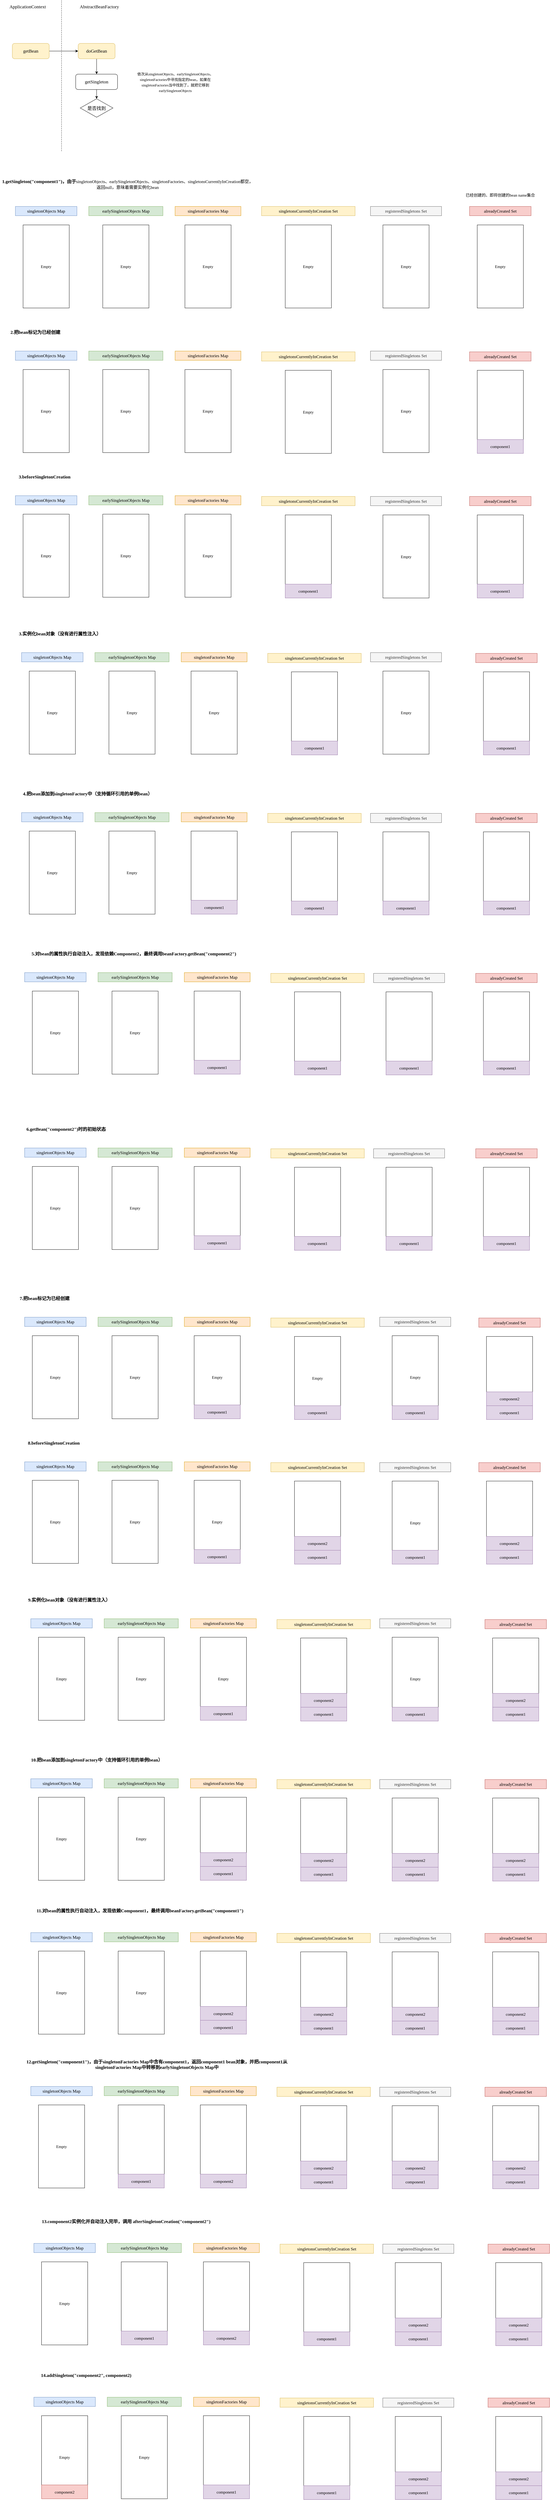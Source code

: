 <mxfile version="13.0.8" type="google"><diagram id="g18-7O9Aoy4jrd_js5H4" name="第 1 页"><mxGraphModel dx="1874" dy="989" grid="1" gridSize="10" guides="1" tooltips="1" connect="1" arrows="1" fold="1" page="1" pageScale="1" pageWidth="827" pageHeight="1169" math="0" shadow="0"><root><mxCell id="0"/><mxCell id="1" parent="0"/><mxCell id="0dtASs5oxGwC-HQpapwT-6" style="edgeStyle=orthogonalEdgeStyle;rounded=0;orthogonalLoop=1;jettySize=auto;html=1;exitX=1;exitY=0.5;exitDx=0;exitDy=0;entryX=0;entryY=0.5;entryDx=0;entryDy=0;" parent="1" source="0dtASs5oxGwC-HQpapwT-1" target="0dtASs5oxGwC-HQpapwT-3" edge="1"><mxGeometry relative="1" as="geometry"/></mxCell><mxCell id="0dtASs5oxGwC-HQpapwT-1" value="&lt;pre style=&quot;font-family: &amp;#34;menlo&amp;#34; ; font-size: 11.3pt&quot;&gt;getBean&lt;/pre&gt;" style="rounded=1;whiteSpace=wrap;html=1;fillColor=#fff2cc;strokeColor=#d6b656;" parent="1" vertex="1"><mxGeometry x="80" y="260" width="120" height="50" as="geometry"/></mxCell><mxCell id="0dtASs5oxGwC-HQpapwT-10" style="edgeStyle=orthogonalEdgeStyle;rounded=0;orthogonalLoop=1;jettySize=auto;html=1;exitX=0.5;exitY=1;exitDx=0;exitDy=0;entryX=0.5;entryY=0;entryDx=0;entryDy=0;" parent="1" source="0dtASs5oxGwC-HQpapwT-3" target="0dtASs5oxGwC-HQpapwT-9" edge="1"><mxGeometry relative="1" as="geometry"/></mxCell><mxCell id="0dtASs5oxGwC-HQpapwT-3" value="&lt;pre style=&quot;font-family: &amp;#34;menlo&amp;#34; ; font-size: 11.3pt&quot;&gt;doGetBean&lt;/pre&gt;" style="rounded=1;whiteSpace=wrap;html=1;fillColor=#fff2cc;strokeColor=#d6b656;" parent="1" vertex="1"><mxGeometry x="294" y="260" width="120" height="50" as="geometry"/></mxCell><mxCell id="0dtASs5oxGwC-HQpapwT-5" value="" style="endArrow=none;dashed=1;html=1;" parent="1" edge="1"><mxGeometry width="50" height="50" relative="1" as="geometry"><mxPoint x="240" y="610" as="sourcePoint"/><mxPoint x="240" y="120" as="targetPoint"/></mxGeometry></mxCell><mxCell id="0dtASs5oxGwC-HQpapwT-7" value="&lt;font face=&quot;menlo&quot;&gt;ApplicationContext&lt;/font&gt;" style="text;html=1;strokeColor=none;fillColor=none;align=center;verticalAlign=middle;whiteSpace=wrap;rounded=0;fontSize=15;" parent="1" vertex="1"><mxGeometry x="60" y="130" width="140" height="20" as="geometry"/></mxCell><mxCell id="0dtASs5oxGwC-HQpapwT-8" value="&lt;font face=&quot;menlo&quot;&gt;AbstractBeanFactory&lt;/font&gt;" style="text;html=1;strokeColor=none;fillColor=none;align=center;verticalAlign=middle;whiteSpace=wrap;rounded=0;fontSize=15;" parent="1" vertex="1"><mxGeometry x="270" y="130" width="186" height="20" as="geometry"/></mxCell><mxCell id="0dtASs5oxGwC-HQpapwT-13" style="edgeStyle=orthogonalEdgeStyle;rounded=0;orthogonalLoop=1;jettySize=auto;html=1;exitX=0.5;exitY=1;exitDx=0;exitDy=0;entryX=0.5;entryY=0;entryDx=0;entryDy=0;" parent="1" source="0dtASs5oxGwC-HQpapwT-9" target="0dtASs5oxGwC-HQpapwT-12" edge="1"><mxGeometry relative="1" as="geometry"/></mxCell><mxCell id="0dtASs5oxGwC-HQpapwT-9" value="&lt;pre style=&quot;font-family: &amp;#34;menlo&amp;#34; ; font-size: 11.3pt&quot;&gt;getSingleton&lt;/pre&gt;" style="rounded=1;whiteSpace=wrap;html=1;" parent="1" vertex="1"><mxGeometry x="286" y="360" width="136" height="50" as="geometry"/></mxCell><mxCell id="0dtASs5oxGwC-HQpapwT-11" value="&lt;font face=&quot;menlo&quot; style=&quot;font-size: 12px&quot;&gt;依次从&lt;/font&gt;&lt;font face=&quot;menlo&quot;&gt;&lt;span style=&quot;font-size: 12px&quot;&gt;singletonObjects、earlySingletonObjects、singletonFactories中寻找指定的bean，如果在singletonFactories当中找到了，就把它移到&lt;/span&gt;&lt;/font&gt;&lt;span style=&quot;font-family: &amp;#34;menlo&amp;#34; ; font-size: 12px&quot;&gt;earlySingletonObjects&lt;/span&gt;" style="text;html=1;strokeColor=none;fillColor=none;align=center;verticalAlign=middle;whiteSpace=wrap;rounded=0;fontSize=15;" parent="1" vertex="1"><mxGeometry x="450" y="342.5" width="320" height="85" as="geometry"/></mxCell><mxCell id="0dtASs5oxGwC-HQpapwT-12" value="&lt;font face=&quot;menlo&quot; style=&quot;font-size: 15px&quot;&gt;是否找到&lt;/font&gt;" style="rhombus;whiteSpace=wrap;html=1;" parent="1" vertex="1"><mxGeometry x="301" y="440" width="106" height="60" as="geometry"/></mxCell><mxCell id="0dtASs5oxGwC-HQpapwT-15" value="" style="rounded=0;whiteSpace=wrap;html=1;" parent="1" vertex="1"><mxGeometry x="115" y="850" width="150" height="270" as="geometry"/></mxCell><mxCell id="0dtASs5oxGwC-HQpapwT-17" value="&lt;font face=&quot;menlo&quot; style=&quot;font-size: 14px&quot;&gt;singletonObjects Map&lt;/font&gt;" style="text;html=1;strokeColor=#6c8ebf;fillColor=#dae8fc;align=center;verticalAlign=middle;whiteSpace=wrap;rounded=0;fontSize=15;" parent="1" vertex="1"><mxGeometry x="90" y="790" width="200" height="30" as="geometry"/></mxCell><mxCell id="0dtASs5oxGwC-HQpapwT-18" value="&lt;font face=&quot;menlo&quot;&gt;&lt;b style=&quot;font-size: 15px&quot;&gt;1.&lt;/b&gt;&lt;b&gt;getSingleton&lt;/b&gt;&lt;b style=&quot;font-size: 15px&quot;&gt;(&quot;component1&quot;)，由于&lt;/b&gt;&lt;/font&gt;&lt;span style=&quot;font-family: &amp;#34;menlo&amp;#34; ; font-size: 14px&quot;&gt;singletonObjects、&lt;/span&gt;&lt;span style=&quot;font-family: &amp;#34;menlo&amp;#34; ; font-size: 14px&quot;&gt;earlySingletonObjects、&lt;/span&gt;&lt;span style=&quot;font-family: &amp;#34;menlo&amp;#34; ; font-size: 14px&quot;&gt;singletonFactories、&lt;/span&gt;&lt;span style=&quot;font-family: &amp;#34;menlo&amp;#34; ; font-size: 14px&quot;&gt;singletonsCurrentlyInCreation都空，返回null，意味着需要实例化bean&lt;/span&gt;" style="text;html=1;strokeColor=none;fillColor=none;align=center;verticalAlign=middle;whiteSpace=wrap;rounded=0;fontSize=15;" parent="1" vertex="1"><mxGeometry x="40" y="700" width="830" height="35" as="geometry"/></mxCell><mxCell id="0dtASs5oxGwC-HQpapwT-19" value="" style="rounded=0;whiteSpace=wrap;html=1;" parent="1" vertex="1"><mxGeometry x="374" y="850" width="150" height="270" as="geometry"/></mxCell><mxCell id="0dtASs5oxGwC-HQpapwT-21" value="&lt;font face=&quot;menlo&quot; style=&quot;font-size: 14px&quot;&gt;earlySingletonObjects&amp;nbsp;Map&lt;/font&gt;" style="text;html=1;strokeColor=#82b366;fillColor=#d5e8d4;align=center;verticalAlign=middle;whiteSpace=wrap;rounded=0;fontSize=15;" parent="1" vertex="1"><mxGeometry x="328.5" y="790" width="241" height="30" as="geometry"/></mxCell><mxCell id="0dtASs5oxGwC-HQpapwT-22" value="" style="rounded=0;whiteSpace=wrap;html=1;" parent="1" vertex="1"><mxGeometry x="641" y="850" width="150" height="270" as="geometry"/></mxCell><mxCell id="0dtASs5oxGwC-HQpapwT-24" value="&lt;font face=&quot;menlo&quot; style=&quot;font-size: 14px&quot;&gt;singletonFactories&amp;nbsp;Map&lt;/font&gt;" style="text;html=1;strokeColor=#d79b00;fillColor=#ffe6cc;align=center;verticalAlign=middle;whiteSpace=wrap;rounded=0;fontSize=15;" parent="1" vertex="1"><mxGeometry x="609" y="790" width="214" height="30" as="geometry"/></mxCell><mxCell id="0dtASs5oxGwC-HQpapwT-25" value="" style="rounded=0;whiteSpace=wrap;html=1;" parent="1" vertex="1"><mxGeometry x="967" y="850" width="150" height="270" as="geometry"/></mxCell><mxCell id="0dtASs5oxGwC-HQpapwT-27" value="&lt;font face=&quot;menlo&quot; style=&quot;font-size: 14px&quot;&gt;singletonsCurrentlyInCreation&amp;nbsp;Set&lt;/font&gt;" style="text;html=1;strokeColor=#d6b656;fillColor=#fff2cc;align=center;verticalAlign=middle;whiteSpace=wrap;rounded=0;fontSize=15;" parent="1" vertex="1"><mxGeometry x="890" y="790" width="304" height="30" as="geometry"/></mxCell><mxCell id="0dtASs5oxGwC-HQpapwT-28" value="&lt;font face=&quot;menlo&quot; style=&quot;font-size: 15px&quot;&gt;&lt;b&gt;2.把bean标记为已经创建&lt;/b&gt;&lt;/font&gt;" style="text;html=1;strokeColor=none;fillColor=none;align=center;verticalAlign=middle;whiteSpace=wrap;rounded=0;fontSize=15;" parent="1" vertex="1"><mxGeometry x="60" y="1180" width="190" height="35" as="geometry"/></mxCell><mxCell id="0dtASs5oxGwC-HQpapwT-29" value="" style="rounded=0;whiteSpace=wrap;html=1;" parent="1" vertex="1"><mxGeometry x="1591" y="850" width="150" height="270" as="geometry"/></mxCell><mxCell id="0dtASs5oxGwC-HQpapwT-31" value="&lt;font face=&quot;menlo&quot; style=&quot;font-size: 14px&quot;&gt;alreadyCreated&amp;nbsp;Set&lt;/font&gt;" style="text;html=1;strokeColor=#b85450;fillColor=#f8cecc;align=center;verticalAlign=middle;whiteSpace=wrap;rounded=0;fontSize=15;" parent="1" vertex="1"><mxGeometry x="1566" y="790" width="200" height="30" as="geometry"/></mxCell><mxCell id="0dtASs5oxGwC-HQpapwT-32" value="&lt;font face=&quot;menlo&quot; style=&quot;font-size: 13px&quot;&gt;已经创建的、即将创建的bean name集合&lt;/font&gt;" style="text;html=1;strokeColor=none;fillColor=none;align=center;verticalAlign=middle;whiteSpace=wrap;rounded=0;fontSize=13;" parent="1" vertex="1"><mxGeometry x="1536" y="735" width="260" height="35" as="geometry"/></mxCell><mxCell id="0dtASs5oxGwC-HQpapwT-33" value="" style="rounded=0;whiteSpace=wrap;html=1;" parent="1" vertex="1"><mxGeometry x="115" y="1320" width="150" height="270" as="geometry"/></mxCell><mxCell id="0dtASs5oxGwC-HQpapwT-35" value="&lt;font face=&quot;menlo&quot; style=&quot;font-size: 14px&quot;&gt;singletonObjects Map&lt;/font&gt;" style="text;html=1;strokeColor=#6c8ebf;fillColor=#dae8fc;align=center;verticalAlign=middle;whiteSpace=wrap;rounded=0;fontSize=15;" parent="1" vertex="1"><mxGeometry x="90" y="1260" width="200" height="30" as="geometry"/></mxCell><mxCell id="0dtASs5oxGwC-HQpapwT-36" value="" style="rounded=0;whiteSpace=wrap;html=1;" parent="1" vertex="1"><mxGeometry x="374" y="1320" width="150" height="270" as="geometry"/></mxCell><mxCell id="0dtASs5oxGwC-HQpapwT-38" value="&lt;font face=&quot;menlo&quot; style=&quot;font-size: 14px&quot;&gt;earlySingletonObjects&amp;nbsp;Map&lt;/font&gt;" style="text;html=1;strokeColor=#82b366;fillColor=#d5e8d4;align=center;verticalAlign=middle;whiteSpace=wrap;rounded=0;fontSize=15;" parent="1" vertex="1"><mxGeometry x="328.5" y="1260" width="241" height="30" as="geometry"/></mxCell><mxCell id="0dtASs5oxGwC-HQpapwT-39" value="" style="rounded=0;whiteSpace=wrap;html=1;" parent="1" vertex="1"><mxGeometry x="641" y="1320" width="150" height="270" as="geometry"/></mxCell><mxCell id="0dtASs5oxGwC-HQpapwT-41" value="&lt;font face=&quot;menlo&quot; style=&quot;font-size: 14px&quot;&gt;singletonFactories&amp;nbsp;Map&lt;/font&gt;" style="text;html=1;strokeColor=#d79b00;fillColor=#ffe6cc;align=center;verticalAlign=middle;whiteSpace=wrap;rounded=0;fontSize=15;" parent="1" vertex="1"><mxGeometry x="609" y="1260" width="214" height="30" as="geometry"/></mxCell><mxCell id="0dtASs5oxGwC-HQpapwT-42" value="" style="rounded=0;whiteSpace=wrap;html=1;" parent="1" vertex="1"><mxGeometry x="967" y="1322.5" width="150" height="270" as="geometry"/></mxCell><mxCell id="0dtASs5oxGwC-HQpapwT-44" value="&lt;font face=&quot;menlo&quot; style=&quot;font-size: 14px&quot;&gt;singletonsCurrentlyInCreation&amp;nbsp;Set&lt;/font&gt;" style="text;html=1;strokeColor=#d6b656;fillColor=#fff2cc;align=center;verticalAlign=middle;whiteSpace=wrap;rounded=0;fontSize=15;" parent="1" vertex="1"><mxGeometry x="890" y="1262.5" width="304" height="30" as="geometry"/></mxCell><mxCell id="0dtASs5oxGwC-HQpapwT-45" value="" style="rounded=0;whiteSpace=wrap;html=1;" parent="1" vertex="1"><mxGeometry x="1591" y="1322.5" width="150" height="270" as="geometry"/></mxCell><mxCell id="0dtASs5oxGwC-HQpapwT-46" value="&lt;font face=&quot;menlo&quot; style=&quot;font-size: 13px&quot;&gt;component1&lt;/font&gt;" style="rounded=0;whiteSpace=wrap;html=1;fillColor=#e1d5e7;strokeColor=#9673a6;" parent="1" vertex="1"><mxGeometry x="1591" y="1547.5" width="150" height="45" as="geometry"/></mxCell><mxCell id="0dtASs5oxGwC-HQpapwT-47" value="&lt;font face=&quot;menlo&quot; style=&quot;font-size: 14px&quot;&gt;alreadyCreated&amp;nbsp;Set&lt;/font&gt;" style="text;html=1;strokeColor=#b85450;fillColor=#f8cecc;align=center;verticalAlign=middle;whiteSpace=wrap;rounded=0;fontSize=15;" parent="1" vertex="1"><mxGeometry x="1566" y="1262.5" width="200" height="30" as="geometry"/></mxCell><mxCell id="0dtASs5oxGwC-HQpapwT-48" value="&lt;font face=&quot;menlo&quot; style=&quot;font-size: 13px&quot;&gt;Empty&lt;/font&gt;" style="text;html=1;strokeColor=none;fillColor=none;align=center;verticalAlign=middle;whiteSpace=wrap;rounded=0;fontSize=13;" parent="1" vertex="1"><mxGeometry x="145" y="967.5" width="90" height="35" as="geometry"/></mxCell><mxCell id="0dtASs5oxGwC-HQpapwT-49" value="&lt;font face=&quot;menlo&quot; style=&quot;font-size: 13px&quot;&gt;Empty&lt;/font&gt;" style="text;html=1;strokeColor=none;fillColor=none;align=center;verticalAlign=middle;whiteSpace=wrap;rounded=0;fontSize=13;" parent="1" vertex="1"><mxGeometry x="404" y="967.5" width="90" height="35" as="geometry"/></mxCell><mxCell id="0dtASs5oxGwC-HQpapwT-50" value="&lt;font face=&quot;menlo&quot; style=&quot;font-size: 13px&quot;&gt;Empty&lt;/font&gt;" style="text;html=1;strokeColor=none;fillColor=none;align=center;verticalAlign=middle;whiteSpace=wrap;rounded=0;fontSize=13;" parent="1" vertex="1"><mxGeometry x="671" y="967.5" width="90" height="35" as="geometry"/></mxCell><mxCell id="0dtASs5oxGwC-HQpapwT-51" value="&lt;font face=&quot;menlo&quot; style=&quot;font-size: 13px&quot;&gt;Empty&lt;/font&gt;" style="text;html=1;strokeColor=none;fillColor=none;align=center;verticalAlign=middle;whiteSpace=wrap;rounded=0;fontSize=13;" parent="1" vertex="1"><mxGeometry x="997" y="967.5" width="90" height="35" as="geometry"/></mxCell><mxCell id="0dtASs5oxGwC-HQpapwT-52" value="&lt;font face=&quot;menlo&quot; style=&quot;font-size: 13px&quot;&gt;Empty&lt;/font&gt;" style="text;html=1;strokeColor=none;fillColor=none;align=center;verticalAlign=middle;whiteSpace=wrap;rounded=0;fontSize=13;" parent="1" vertex="1"><mxGeometry x="1621" y="967.5" width="90" height="35" as="geometry"/></mxCell><mxCell id="0dtASs5oxGwC-HQpapwT-53" value="&lt;font face=&quot;menlo&quot; style=&quot;font-size: 13px&quot;&gt;Empty&lt;/font&gt;" style="text;html=1;strokeColor=none;fillColor=none;align=center;verticalAlign=middle;whiteSpace=wrap;rounded=0;fontSize=13;" parent="1" vertex="1"><mxGeometry x="145" y="1437.5" width="90" height="35" as="geometry"/></mxCell><mxCell id="0dtASs5oxGwC-HQpapwT-54" value="&lt;font face=&quot;menlo&quot; style=&quot;font-size: 13px&quot;&gt;Empty&lt;/font&gt;" style="text;html=1;strokeColor=none;fillColor=none;align=center;verticalAlign=middle;whiteSpace=wrap;rounded=0;fontSize=13;" parent="1" vertex="1"><mxGeometry x="404" y="1437.5" width="90" height="35" as="geometry"/></mxCell><mxCell id="0dtASs5oxGwC-HQpapwT-55" value="&lt;font face=&quot;menlo&quot; style=&quot;font-size: 13px&quot;&gt;Empty&lt;/font&gt;" style="text;html=1;strokeColor=none;fillColor=none;align=center;verticalAlign=middle;whiteSpace=wrap;rounded=0;fontSize=13;" parent="1" vertex="1"><mxGeometry x="671" y="1437.5" width="90" height="35" as="geometry"/></mxCell><mxCell id="0dtASs5oxGwC-HQpapwT-56" value="&lt;font face=&quot;menlo&quot; style=&quot;font-size: 13px&quot;&gt;Empty&lt;/font&gt;" style="text;html=1;strokeColor=none;fillColor=none;align=center;verticalAlign=middle;whiteSpace=wrap;rounded=0;fontSize=13;" parent="1" vertex="1"><mxGeometry x="997" y="1440" width="90" height="35" as="geometry"/></mxCell><mxCell id="0dtASs5oxGwC-HQpapwT-57" value="&lt;font face=&quot;menlo&quot; style=&quot;font-size: 15px&quot;&gt;&lt;b&gt;3.&lt;/b&gt;&lt;/font&gt;&lt;font face=&quot;menlo&quot;&gt;&lt;b&gt;beforeSingletonCreation&lt;/b&gt;&lt;/font&gt;" style="text;html=1;strokeColor=none;fillColor=none;align=center;verticalAlign=middle;whiteSpace=wrap;rounded=0;fontSize=15;" parent="1" vertex="1"><mxGeometry x="60" y="1650" width="250" height="35" as="geometry"/></mxCell><mxCell id="0dtASs5oxGwC-HQpapwT-58" value="" style="rounded=0;whiteSpace=wrap;html=1;" parent="1" vertex="1"><mxGeometry x="115" y="1790" width="150" height="270" as="geometry"/></mxCell><mxCell id="0dtASs5oxGwC-HQpapwT-59" value="&lt;font face=&quot;menlo&quot; style=&quot;font-size: 14px&quot;&gt;singletonObjects Map&lt;/font&gt;" style="text;html=1;strokeColor=#6c8ebf;fillColor=#dae8fc;align=center;verticalAlign=middle;whiteSpace=wrap;rounded=0;fontSize=15;" parent="1" vertex="1"><mxGeometry x="90" y="1730" width="200" height="30" as="geometry"/></mxCell><mxCell id="0dtASs5oxGwC-HQpapwT-60" value="" style="rounded=0;whiteSpace=wrap;html=1;" parent="1" vertex="1"><mxGeometry x="374" y="1790" width="150" height="270" as="geometry"/></mxCell><mxCell id="0dtASs5oxGwC-HQpapwT-61" value="&lt;font face=&quot;menlo&quot; style=&quot;font-size: 14px&quot;&gt;earlySingletonObjects&amp;nbsp;Map&lt;/font&gt;" style="text;html=1;strokeColor=#82b366;fillColor=#d5e8d4;align=center;verticalAlign=middle;whiteSpace=wrap;rounded=0;fontSize=15;" parent="1" vertex="1"><mxGeometry x="328.5" y="1730" width="241" height="30" as="geometry"/></mxCell><mxCell id="0dtASs5oxGwC-HQpapwT-62" value="" style="rounded=0;whiteSpace=wrap;html=1;" parent="1" vertex="1"><mxGeometry x="641" y="1790" width="150" height="270" as="geometry"/></mxCell><mxCell id="0dtASs5oxGwC-HQpapwT-63" value="&lt;font face=&quot;menlo&quot; style=&quot;font-size: 14px&quot;&gt;singletonFactories&amp;nbsp;Map&lt;/font&gt;" style="text;html=1;strokeColor=#d79b00;fillColor=#ffe6cc;align=center;verticalAlign=middle;whiteSpace=wrap;rounded=0;fontSize=15;" parent="1" vertex="1"><mxGeometry x="609" y="1730" width="214" height="30" as="geometry"/></mxCell><mxCell id="0dtASs5oxGwC-HQpapwT-64" value="" style="rounded=0;whiteSpace=wrap;html=1;" parent="1" vertex="1"><mxGeometry x="967" y="1792.5" width="150" height="270" as="geometry"/></mxCell><mxCell id="0dtASs5oxGwC-HQpapwT-65" value="&lt;font face=&quot;menlo&quot; style=&quot;font-size: 14px&quot;&gt;singletonsCurrentlyInCreation&amp;nbsp;Set&lt;/font&gt;" style="text;html=1;strokeColor=#d6b656;fillColor=#fff2cc;align=center;verticalAlign=middle;whiteSpace=wrap;rounded=0;fontSize=15;" parent="1" vertex="1"><mxGeometry x="890" y="1732.5" width="304" height="30" as="geometry"/></mxCell><mxCell id="0dtASs5oxGwC-HQpapwT-66" value="" style="rounded=0;whiteSpace=wrap;html=1;" parent="1" vertex="1"><mxGeometry x="1591" y="1792.5" width="150" height="270" as="geometry"/></mxCell><mxCell id="0dtASs5oxGwC-HQpapwT-67" value="&lt;font face=&quot;menlo&quot; style=&quot;font-size: 13px&quot;&gt;component1&lt;/font&gt;" style="rounded=0;whiteSpace=wrap;html=1;fillColor=#e1d5e7;strokeColor=#9673a6;" parent="1" vertex="1"><mxGeometry x="1591" y="2017.5" width="150" height="45" as="geometry"/></mxCell><mxCell id="0dtASs5oxGwC-HQpapwT-68" value="&lt;font face=&quot;menlo&quot; style=&quot;font-size: 14px&quot;&gt;alreadyCreated&amp;nbsp;Set&lt;/font&gt;" style="text;html=1;strokeColor=#b85450;fillColor=#f8cecc;align=center;verticalAlign=middle;whiteSpace=wrap;rounded=0;fontSize=15;" parent="1" vertex="1"><mxGeometry x="1566" y="1732.5" width="200" height="30" as="geometry"/></mxCell><mxCell id="0dtASs5oxGwC-HQpapwT-69" value="&lt;font face=&quot;menlo&quot; style=&quot;font-size: 13px&quot;&gt;Empty&lt;/font&gt;" style="text;html=1;strokeColor=none;fillColor=none;align=center;verticalAlign=middle;whiteSpace=wrap;rounded=0;fontSize=13;" parent="1" vertex="1"><mxGeometry x="145" y="1907.5" width="90" height="35" as="geometry"/></mxCell><mxCell id="0dtASs5oxGwC-HQpapwT-70" value="&lt;font face=&quot;menlo&quot; style=&quot;font-size: 13px&quot;&gt;Empty&lt;/font&gt;" style="text;html=1;strokeColor=none;fillColor=none;align=center;verticalAlign=middle;whiteSpace=wrap;rounded=0;fontSize=13;" parent="1" vertex="1"><mxGeometry x="404" y="1907.5" width="90" height="35" as="geometry"/></mxCell><mxCell id="0dtASs5oxGwC-HQpapwT-71" value="&lt;font face=&quot;menlo&quot; style=&quot;font-size: 13px&quot;&gt;Empty&lt;/font&gt;" style="text;html=1;strokeColor=none;fillColor=none;align=center;verticalAlign=middle;whiteSpace=wrap;rounded=0;fontSize=13;" parent="1" vertex="1"><mxGeometry x="671" y="1907.5" width="90" height="35" as="geometry"/></mxCell><mxCell id="0dtASs5oxGwC-HQpapwT-73" value="&lt;font face=&quot;menlo&quot; style=&quot;font-size: 13px&quot;&gt;component1&lt;/font&gt;" style="rounded=0;whiteSpace=wrap;html=1;fillColor=#e1d5e7;strokeColor=#9673a6;" parent="1" vertex="1"><mxGeometry x="967" y="2017.5" width="150" height="45" as="geometry"/></mxCell><mxCell id="0dtASs5oxGwC-HQpapwT-74" value="&lt;font face=&quot;menlo&quot; style=&quot;font-size: 15px&quot;&gt;&lt;b&gt;3.&lt;/b&gt;&lt;/font&gt;&lt;font face=&quot;menlo&quot;&gt;&lt;b&gt;实例化bean对象（没有进行属性注入）&lt;/b&gt;&lt;/font&gt;" style="text;html=1;strokeColor=none;fillColor=none;align=center;verticalAlign=middle;whiteSpace=wrap;rounded=0;fontSize=15;" parent="1" vertex="1"><mxGeometry x="80" y="2160" width="310" height="35" as="geometry"/></mxCell><mxCell id="0dtASs5oxGwC-HQpapwT-75" value="" style="rounded=0;whiteSpace=wrap;html=1;" parent="1" vertex="1"><mxGeometry x="135" y="2300" width="150" height="270" as="geometry"/></mxCell><mxCell id="0dtASs5oxGwC-HQpapwT-76" value="&lt;font face=&quot;menlo&quot; style=&quot;font-size: 14px&quot;&gt;singletonObjects Map&lt;/font&gt;" style="text;html=1;strokeColor=#6c8ebf;fillColor=#dae8fc;align=center;verticalAlign=middle;whiteSpace=wrap;rounded=0;fontSize=15;" parent="1" vertex="1"><mxGeometry x="110" y="2240" width="200" height="30" as="geometry"/></mxCell><mxCell id="0dtASs5oxGwC-HQpapwT-77" value="" style="rounded=0;whiteSpace=wrap;html=1;" parent="1" vertex="1"><mxGeometry x="394" y="2300" width="150" height="270" as="geometry"/></mxCell><mxCell id="0dtASs5oxGwC-HQpapwT-78" value="&lt;font face=&quot;menlo&quot; style=&quot;font-size: 14px&quot;&gt;earlySingletonObjects&amp;nbsp;Map&lt;/font&gt;" style="text;html=1;strokeColor=#82b366;fillColor=#d5e8d4;align=center;verticalAlign=middle;whiteSpace=wrap;rounded=0;fontSize=15;" parent="1" vertex="1"><mxGeometry x="348.5" y="2240" width="241" height="30" as="geometry"/></mxCell><mxCell id="0dtASs5oxGwC-HQpapwT-79" value="" style="rounded=0;whiteSpace=wrap;html=1;" parent="1" vertex="1"><mxGeometry x="661" y="2300" width="150" height="270" as="geometry"/></mxCell><mxCell id="0dtASs5oxGwC-HQpapwT-80" value="&lt;font face=&quot;menlo&quot; style=&quot;font-size: 14px&quot;&gt;singletonFactories&amp;nbsp;Map&lt;/font&gt;" style="text;html=1;strokeColor=#d79b00;fillColor=#ffe6cc;align=center;verticalAlign=middle;whiteSpace=wrap;rounded=0;fontSize=15;" parent="1" vertex="1"><mxGeometry x="629" y="2240" width="214" height="30" as="geometry"/></mxCell><mxCell id="0dtASs5oxGwC-HQpapwT-81" value="" style="rounded=0;whiteSpace=wrap;html=1;" parent="1" vertex="1"><mxGeometry x="987" y="2302.5" width="150" height="270" as="geometry"/></mxCell><mxCell id="0dtASs5oxGwC-HQpapwT-82" value="&lt;font face=&quot;menlo&quot; style=&quot;font-size: 14px&quot;&gt;singletonsCurrentlyInCreation&amp;nbsp;Set&lt;/font&gt;" style="text;html=1;strokeColor=#d6b656;fillColor=#fff2cc;align=center;verticalAlign=middle;whiteSpace=wrap;rounded=0;fontSize=15;" parent="1" vertex="1"><mxGeometry x="910" y="2242.5" width="304" height="30" as="geometry"/></mxCell><mxCell id="0dtASs5oxGwC-HQpapwT-83" value="" style="rounded=0;whiteSpace=wrap;html=1;" parent="1" vertex="1"><mxGeometry x="1611" y="2302.5" width="150" height="270" as="geometry"/></mxCell><mxCell id="0dtASs5oxGwC-HQpapwT-84" value="&lt;font face=&quot;menlo&quot; style=&quot;font-size: 13px&quot;&gt;component1&lt;/font&gt;" style="rounded=0;whiteSpace=wrap;html=1;fillColor=#e1d5e7;strokeColor=#9673a6;" parent="1" vertex="1"><mxGeometry x="1611" y="2527.5" width="150" height="45" as="geometry"/></mxCell><mxCell id="0dtASs5oxGwC-HQpapwT-85" value="&lt;font face=&quot;menlo&quot; style=&quot;font-size: 14px&quot;&gt;alreadyCreated&amp;nbsp;Set&lt;/font&gt;" style="text;html=1;strokeColor=#b85450;fillColor=#f8cecc;align=center;verticalAlign=middle;whiteSpace=wrap;rounded=0;fontSize=15;" parent="1" vertex="1"><mxGeometry x="1586" y="2242.5" width="200" height="30" as="geometry"/></mxCell><mxCell id="0dtASs5oxGwC-HQpapwT-86" value="&lt;font face=&quot;menlo&quot; style=&quot;font-size: 13px&quot;&gt;Empty&lt;/font&gt;" style="text;html=1;strokeColor=none;fillColor=none;align=center;verticalAlign=middle;whiteSpace=wrap;rounded=0;fontSize=13;" parent="1" vertex="1"><mxGeometry x="165" y="2417.5" width="90" height="35" as="geometry"/></mxCell><mxCell id="0dtASs5oxGwC-HQpapwT-87" value="&lt;font face=&quot;menlo&quot; style=&quot;font-size: 13px&quot;&gt;Empty&lt;/font&gt;" style="text;html=1;strokeColor=none;fillColor=none;align=center;verticalAlign=middle;whiteSpace=wrap;rounded=0;fontSize=13;" parent="1" vertex="1"><mxGeometry x="424" y="2417.5" width="90" height="35" as="geometry"/></mxCell><mxCell id="0dtASs5oxGwC-HQpapwT-88" value="&lt;font face=&quot;menlo&quot; style=&quot;font-size: 13px&quot;&gt;Empty&lt;/font&gt;" style="text;html=1;strokeColor=none;fillColor=none;align=center;verticalAlign=middle;whiteSpace=wrap;rounded=0;fontSize=13;" parent="1" vertex="1"><mxGeometry x="691" y="2417.5" width="90" height="35" as="geometry"/></mxCell><mxCell id="0dtASs5oxGwC-HQpapwT-90" value="&lt;font face=&quot;menlo&quot; style=&quot;font-size: 13px&quot;&gt;component1&lt;/font&gt;" style="rounded=0;whiteSpace=wrap;html=1;fillColor=#e1d5e7;strokeColor=#9673a6;" parent="1" vertex="1"><mxGeometry x="987" y="2527.5" width="150" height="45" as="geometry"/></mxCell><mxCell id="0dtASs5oxGwC-HQpapwT-91" value="&lt;font face=&quot;menlo&quot; style=&quot;font-size: 15px&quot;&gt;&lt;b&gt;4.&lt;/b&gt;&lt;/font&gt;&lt;font face=&quot;menlo&quot;&gt;&lt;b&gt;把bean添加到singletonFactory中（支持循环引用的单例bean）&lt;/b&gt;&lt;/font&gt;" style="text;html=1;strokeColor=none;fillColor=none;align=center;verticalAlign=middle;whiteSpace=wrap;rounded=0;fontSize=15;" parent="1" vertex="1"><mxGeometry x="80" y="2680" width="490" height="35" as="geometry"/></mxCell><mxCell id="0dtASs5oxGwC-HQpapwT-92" value="" style="rounded=0;whiteSpace=wrap;html=1;" parent="1" vertex="1"><mxGeometry x="135" y="2820" width="150" height="270" as="geometry"/></mxCell><mxCell id="0dtASs5oxGwC-HQpapwT-93" value="&lt;font face=&quot;menlo&quot; style=&quot;font-size: 14px&quot;&gt;singletonObjects Map&lt;/font&gt;" style="text;html=1;strokeColor=#6c8ebf;fillColor=#dae8fc;align=center;verticalAlign=middle;whiteSpace=wrap;rounded=0;fontSize=15;" parent="1" vertex="1"><mxGeometry x="110" y="2760" width="200" height="30" as="geometry"/></mxCell><mxCell id="0dtASs5oxGwC-HQpapwT-94" value="" style="rounded=0;whiteSpace=wrap;html=1;" parent="1" vertex="1"><mxGeometry x="394" y="2820" width="150" height="270" as="geometry"/></mxCell><mxCell id="0dtASs5oxGwC-HQpapwT-95" value="&lt;font face=&quot;menlo&quot; style=&quot;font-size: 14px&quot;&gt;earlySingletonObjects&amp;nbsp;Map&lt;/font&gt;" style="text;html=1;strokeColor=#82b366;fillColor=#d5e8d4;align=center;verticalAlign=middle;whiteSpace=wrap;rounded=0;fontSize=15;" parent="1" vertex="1"><mxGeometry x="348.5" y="2760" width="241" height="30" as="geometry"/></mxCell><mxCell id="0dtASs5oxGwC-HQpapwT-96" value="" style="rounded=0;whiteSpace=wrap;html=1;" parent="1" vertex="1"><mxGeometry x="661" y="2820" width="150" height="270" as="geometry"/></mxCell><mxCell id="0dtASs5oxGwC-HQpapwT-97" value="&lt;font face=&quot;menlo&quot; style=&quot;font-size: 14px&quot;&gt;singletonFactories&amp;nbsp;Map&lt;/font&gt;" style="text;html=1;strokeColor=#d79b00;fillColor=#ffe6cc;align=center;verticalAlign=middle;whiteSpace=wrap;rounded=0;fontSize=15;" parent="1" vertex="1"><mxGeometry x="629" y="2760" width="214" height="30" as="geometry"/></mxCell><mxCell id="0dtASs5oxGwC-HQpapwT-98" value="" style="rounded=0;whiteSpace=wrap;html=1;" parent="1" vertex="1"><mxGeometry x="987" y="2822.5" width="150" height="270" as="geometry"/></mxCell><mxCell id="0dtASs5oxGwC-HQpapwT-99" value="&lt;font face=&quot;menlo&quot; style=&quot;font-size: 14px&quot;&gt;singletonsCurrentlyInCreation&amp;nbsp;Set&lt;/font&gt;" style="text;html=1;strokeColor=#d6b656;fillColor=#fff2cc;align=center;verticalAlign=middle;whiteSpace=wrap;rounded=0;fontSize=15;" parent="1" vertex="1"><mxGeometry x="910" y="2762.5" width="304" height="30" as="geometry"/></mxCell><mxCell id="0dtASs5oxGwC-HQpapwT-100" value="" style="rounded=0;whiteSpace=wrap;html=1;" parent="1" vertex="1"><mxGeometry x="1611" y="2822.5" width="150" height="270" as="geometry"/></mxCell><mxCell id="0dtASs5oxGwC-HQpapwT-101" value="&lt;font face=&quot;menlo&quot; style=&quot;font-size: 13px&quot;&gt;component1&lt;/font&gt;" style="rounded=0;whiteSpace=wrap;html=1;fillColor=#e1d5e7;strokeColor=#9673a6;" parent="1" vertex="1"><mxGeometry x="1611" y="3047.5" width="150" height="45" as="geometry"/></mxCell><mxCell id="0dtASs5oxGwC-HQpapwT-102" value="&lt;font face=&quot;menlo&quot; style=&quot;font-size: 14px&quot;&gt;alreadyCreated&amp;nbsp;Set&lt;/font&gt;" style="text;html=1;strokeColor=#b85450;fillColor=#f8cecc;align=center;verticalAlign=middle;whiteSpace=wrap;rounded=0;fontSize=15;" parent="1" vertex="1"><mxGeometry x="1586" y="2762.5" width="200" height="30" as="geometry"/></mxCell><mxCell id="0dtASs5oxGwC-HQpapwT-103" value="&lt;font face=&quot;menlo&quot; style=&quot;font-size: 13px&quot;&gt;Empty&lt;/font&gt;" style="text;html=1;strokeColor=none;fillColor=none;align=center;verticalAlign=middle;whiteSpace=wrap;rounded=0;fontSize=13;" parent="1" vertex="1"><mxGeometry x="165" y="2937.5" width="90" height="35" as="geometry"/></mxCell><mxCell id="0dtASs5oxGwC-HQpapwT-104" value="&lt;font face=&quot;menlo&quot; style=&quot;font-size: 13px&quot;&gt;Empty&lt;/font&gt;" style="text;html=1;strokeColor=none;fillColor=none;align=center;verticalAlign=middle;whiteSpace=wrap;rounded=0;fontSize=13;" parent="1" vertex="1"><mxGeometry x="424" y="2937.5" width="90" height="35" as="geometry"/></mxCell><mxCell id="0dtASs5oxGwC-HQpapwT-107" value="&lt;font face=&quot;menlo&quot; style=&quot;font-size: 13px&quot;&gt;component1&lt;/font&gt;" style="rounded=0;whiteSpace=wrap;html=1;fillColor=#e1d5e7;strokeColor=#9673a6;" parent="1" vertex="1"><mxGeometry x="987" y="3047.5" width="150" height="45" as="geometry"/></mxCell><mxCell id="0dtASs5oxGwC-HQpapwT-108" value="&lt;font face=&quot;menlo&quot; style=&quot;font-size: 13px&quot;&gt;component1&lt;/font&gt;" style="rounded=0;whiteSpace=wrap;html=1;fillColor=#e1d5e7;strokeColor=#9673a6;" parent="1" vertex="1"><mxGeometry x="661" y="3045" width="150" height="45" as="geometry"/></mxCell><mxCell id="0dtASs5oxGwC-HQpapwT-109" value="" style="rounded=0;whiteSpace=wrap;html=1;" parent="1" vertex="1"><mxGeometry x="1284.5" y="850" width="150" height="270" as="geometry"/></mxCell><mxCell id="0dtASs5oxGwC-HQpapwT-110" value="&lt;font face=&quot;menlo&quot;&gt;&lt;span style=&quot;font-size: 14px&quot;&gt;registeredSingletons&amp;nbsp;Set&lt;/span&gt;&lt;/font&gt;" style="text;html=1;strokeColor=#666666;fillColor=#f5f5f5;align=center;verticalAlign=middle;whiteSpace=wrap;rounded=0;fontSize=15;fontColor=#333333;" parent="1" vertex="1"><mxGeometry x="1244" y="790" width="231" height="30" as="geometry"/></mxCell><mxCell id="0dtASs5oxGwC-HQpapwT-111" value="&lt;font face=&quot;menlo&quot; style=&quot;font-size: 13px&quot;&gt;Empty&lt;/font&gt;" style="text;html=1;strokeColor=none;fillColor=none;align=center;verticalAlign=middle;whiteSpace=wrap;rounded=0;fontSize=13;" parent="1" vertex="1"><mxGeometry x="1314.5" y="967.5" width="90" height="35" as="geometry"/></mxCell><mxCell id="0dtASs5oxGwC-HQpapwT-112" value="" style="rounded=0;whiteSpace=wrap;html=1;" parent="1" vertex="1"><mxGeometry x="1284.5" y="1320" width="150" height="270" as="geometry"/></mxCell><mxCell id="0dtASs5oxGwC-HQpapwT-113" value="&lt;font face=&quot;menlo&quot;&gt;&lt;span style=&quot;font-size: 14px&quot;&gt;registeredSingletons&amp;nbsp;Set&lt;/span&gt;&lt;/font&gt;" style="text;html=1;strokeColor=#666666;fillColor=#f5f5f5;align=center;verticalAlign=middle;whiteSpace=wrap;rounded=0;fontSize=15;fontColor=#333333;" parent="1" vertex="1"><mxGeometry x="1244" y="1260" width="231" height="30" as="geometry"/></mxCell><mxCell id="0dtASs5oxGwC-HQpapwT-114" value="&lt;font face=&quot;menlo&quot; style=&quot;font-size: 13px&quot;&gt;Empty&lt;/font&gt;" style="text;html=1;strokeColor=none;fillColor=none;align=center;verticalAlign=middle;whiteSpace=wrap;rounded=0;fontSize=13;" parent="1" vertex="1"><mxGeometry x="1314.5" y="1437.5" width="90" height="35" as="geometry"/></mxCell><mxCell id="0dtASs5oxGwC-HQpapwT-115" value="" style="rounded=0;whiteSpace=wrap;html=1;" parent="1" vertex="1"><mxGeometry x="1284.5" y="1792.5" width="150" height="270" as="geometry"/></mxCell><mxCell id="0dtASs5oxGwC-HQpapwT-116" value="&lt;font face=&quot;menlo&quot;&gt;&lt;span style=&quot;font-size: 14px&quot;&gt;registeredSingletons&amp;nbsp;Set&lt;/span&gt;&lt;/font&gt;" style="text;html=1;strokeColor=#666666;fillColor=#f5f5f5;align=center;verticalAlign=middle;whiteSpace=wrap;rounded=0;fontSize=15;fontColor=#333333;" parent="1" vertex="1"><mxGeometry x="1244" y="1732.5" width="231" height="30" as="geometry"/></mxCell><mxCell id="0dtASs5oxGwC-HQpapwT-117" value="&lt;font face=&quot;menlo&quot; style=&quot;font-size: 13px&quot;&gt;Empty&lt;/font&gt;" style="text;html=1;strokeColor=none;fillColor=none;align=center;verticalAlign=middle;whiteSpace=wrap;rounded=0;fontSize=13;" parent="1" vertex="1"><mxGeometry x="1314.5" y="1910" width="90" height="35" as="geometry"/></mxCell><mxCell id="0dtASs5oxGwC-HQpapwT-118" value="" style="rounded=0;whiteSpace=wrap;html=1;" parent="1" vertex="1"><mxGeometry x="1284.5" y="2300" width="150" height="270" as="geometry"/></mxCell><mxCell id="0dtASs5oxGwC-HQpapwT-119" value="&lt;font face=&quot;menlo&quot;&gt;&lt;span style=&quot;font-size: 14px&quot;&gt;registeredSingletons&amp;nbsp;Set&lt;/span&gt;&lt;/font&gt;" style="text;html=1;strokeColor=#666666;fillColor=#f5f5f5;align=center;verticalAlign=middle;whiteSpace=wrap;rounded=0;fontSize=15;fontColor=#333333;" parent="1" vertex="1"><mxGeometry x="1244" y="2240" width="231" height="30" as="geometry"/></mxCell><mxCell id="0dtASs5oxGwC-HQpapwT-120" value="&lt;font face=&quot;menlo&quot; style=&quot;font-size: 13px&quot;&gt;Empty&lt;/font&gt;" style="text;html=1;strokeColor=none;fillColor=none;align=center;verticalAlign=middle;whiteSpace=wrap;rounded=0;fontSize=13;" parent="1" vertex="1"><mxGeometry x="1314.5" y="2417.5" width="90" height="35" as="geometry"/></mxCell><mxCell id="0dtASs5oxGwC-HQpapwT-121" value="" style="rounded=0;whiteSpace=wrap;html=1;" parent="1" vertex="1"><mxGeometry x="1284.5" y="2822.5" width="150" height="270" as="geometry"/></mxCell><mxCell id="0dtASs5oxGwC-HQpapwT-122" value="&lt;font face=&quot;menlo&quot;&gt;&lt;span style=&quot;font-size: 14px&quot;&gt;registeredSingletons&amp;nbsp;Set&lt;/span&gt;&lt;/font&gt;" style="text;html=1;strokeColor=#666666;fillColor=#f5f5f5;align=center;verticalAlign=middle;whiteSpace=wrap;rounded=0;fontSize=15;fontColor=#333333;" parent="1" vertex="1"><mxGeometry x="1244" y="2762.5" width="231" height="30" as="geometry"/></mxCell><mxCell id="0dtASs5oxGwC-HQpapwT-124" value="&lt;font face=&quot;menlo&quot; style=&quot;font-size: 13px&quot;&gt;component1&lt;/font&gt;" style="rounded=0;whiteSpace=wrap;html=1;fillColor=#e1d5e7;strokeColor=#9673a6;" parent="1" vertex="1"><mxGeometry x="1284.5" y="3047.5" width="150" height="45" as="geometry"/></mxCell><mxCell id="0dtASs5oxGwC-HQpapwT-125" value="&lt;font face=&quot;menlo&quot; style=&quot;font-size: 15px&quot;&gt;&lt;b&gt;5.&lt;/b&gt;&lt;/font&gt;&lt;font face=&quot;menlo&quot;&gt;&lt;b&gt;对bean的属性执行自动注入，发现依赖Component2，最终调用beanFactory.getBean(&quot;component2&quot;)&lt;/b&gt;&lt;/font&gt;" style="text;html=1;strokeColor=none;fillColor=none;align=center;verticalAlign=middle;whiteSpace=wrap;rounded=0;fontSize=15;" parent="1" vertex="1"><mxGeometry x="90" y="3200" width="770" height="35" as="geometry"/></mxCell><mxCell id="0dtASs5oxGwC-HQpapwT-126" value="" style="rounded=0;whiteSpace=wrap;html=1;" parent="1" vertex="1"><mxGeometry x="145" y="3340" width="150" height="270" as="geometry"/></mxCell><mxCell id="0dtASs5oxGwC-HQpapwT-127" value="&lt;font face=&quot;menlo&quot; style=&quot;font-size: 14px&quot;&gt;singletonObjects Map&lt;/font&gt;" style="text;html=1;strokeColor=#6c8ebf;fillColor=#dae8fc;align=center;verticalAlign=middle;whiteSpace=wrap;rounded=0;fontSize=15;" parent="1" vertex="1"><mxGeometry x="120" y="3280" width="200" height="30" as="geometry"/></mxCell><mxCell id="0dtASs5oxGwC-HQpapwT-128" value="" style="rounded=0;whiteSpace=wrap;html=1;" parent="1" vertex="1"><mxGeometry x="404" y="3340" width="150" height="270" as="geometry"/></mxCell><mxCell id="0dtASs5oxGwC-HQpapwT-129" value="&lt;font face=&quot;menlo&quot; style=&quot;font-size: 14px&quot;&gt;earlySingletonObjects&amp;nbsp;Map&lt;/font&gt;" style="text;html=1;strokeColor=#82b366;fillColor=#d5e8d4;align=center;verticalAlign=middle;whiteSpace=wrap;rounded=0;fontSize=15;" parent="1" vertex="1"><mxGeometry x="358.5" y="3280" width="241" height="30" as="geometry"/></mxCell><mxCell id="0dtASs5oxGwC-HQpapwT-130" value="" style="rounded=0;whiteSpace=wrap;html=1;" parent="1" vertex="1"><mxGeometry x="671" y="3340" width="150" height="270" as="geometry"/></mxCell><mxCell id="0dtASs5oxGwC-HQpapwT-131" value="&lt;font face=&quot;menlo&quot; style=&quot;font-size: 14px&quot;&gt;singletonFactories&amp;nbsp;Map&lt;/font&gt;" style="text;html=1;strokeColor=#d79b00;fillColor=#ffe6cc;align=center;verticalAlign=middle;whiteSpace=wrap;rounded=0;fontSize=15;" parent="1" vertex="1"><mxGeometry x="639" y="3280" width="214" height="30" as="geometry"/></mxCell><mxCell id="0dtASs5oxGwC-HQpapwT-132" value="" style="rounded=0;whiteSpace=wrap;html=1;" parent="1" vertex="1"><mxGeometry x="997" y="3342.5" width="150" height="270" as="geometry"/></mxCell><mxCell id="0dtASs5oxGwC-HQpapwT-133" value="&lt;font face=&quot;menlo&quot; style=&quot;font-size: 14px&quot;&gt;singletonsCurrentlyInCreation&amp;nbsp;Set&lt;/font&gt;" style="text;html=1;strokeColor=#d6b656;fillColor=#fff2cc;align=center;verticalAlign=middle;whiteSpace=wrap;rounded=0;fontSize=15;" parent="1" vertex="1"><mxGeometry x="920" y="3282.5" width="304" height="30" as="geometry"/></mxCell><mxCell id="0dtASs5oxGwC-HQpapwT-134" value="&lt;font face=&quot;menlo&quot; style=&quot;font-size: 13px&quot;&gt;Empty&lt;/font&gt;" style="text;html=1;strokeColor=none;fillColor=none;align=center;verticalAlign=middle;whiteSpace=wrap;rounded=0;fontSize=13;" parent="1" vertex="1"><mxGeometry x="175" y="3457.5" width="90" height="35" as="geometry"/></mxCell><mxCell id="0dtASs5oxGwC-HQpapwT-135" value="&lt;font face=&quot;menlo&quot; style=&quot;font-size: 13px&quot;&gt;Empty&lt;/font&gt;" style="text;html=1;strokeColor=none;fillColor=none;align=center;verticalAlign=middle;whiteSpace=wrap;rounded=0;fontSize=13;" parent="1" vertex="1"><mxGeometry x="434" y="3457.5" width="90" height="35" as="geometry"/></mxCell><mxCell id="0dtASs5oxGwC-HQpapwT-136" value="&lt;font face=&quot;menlo&quot; style=&quot;font-size: 13px&quot;&gt;component1&lt;/font&gt;" style="rounded=0;whiteSpace=wrap;html=1;fillColor=#e1d5e7;strokeColor=#9673a6;" parent="1" vertex="1"><mxGeometry x="997" y="3567.5" width="150" height="45" as="geometry"/></mxCell><mxCell id="0dtASs5oxGwC-HQpapwT-137" value="&lt;font face=&quot;menlo&quot; style=&quot;font-size: 13px&quot;&gt;component1&lt;/font&gt;" style="rounded=0;whiteSpace=wrap;html=1;fillColor=#e1d5e7;strokeColor=#9673a6;" parent="1" vertex="1"><mxGeometry x="671" y="3565" width="150" height="45" as="geometry"/></mxCell><mxCell id="0dtASs5oxGwC-HQpapwT-138" value="" style="rounded=0;whiteSpace=wrap;html=1;" parent="1" vertex="1"><mxGeometry x="1294.5" y="3342.5" width="150" height="270" as="geometry"/></mxCell><mxCell id="0dtASs5oxGwC-HQpapwT-139" value="&lt;font face=&quot;menlo&quot;&gt;&lt;span style=&quot;font-size: 14px&quot;&gt;registeredSingletons&amp;nbsp;Set&lt;/span&gt;&lt;/font&gt;" style="text;html=1;strokeColor=#666666;fillColor=#f5f5f5;align=center;verticalAlign=middle;whiteSpace=wrap;rounded=0;fontSize=15;fontColor=#333333;" parent="1" vertex="1"><mxGeometry x="1254" y="3282.5" width="231" height="30" as="geometry"/></mxCell><mxCell id="0dtASs5oxGwC-HQpapwT-140" value="&lt;font face=&quot;menlo&quot; style=&quot;font-size: 13px&quot;&gt;component1&lt;/font&gt;" style="rounded=0;whiteSpace=wrap;html=1;fillColor=#e1d5e7;strokeColor=#9673a6;" parent="1" vertex="1"><mxGeometry x="1294.5" y="3567.5" width="150" height="45" as="geometry"/></mxCell><mxCell id="0dtASs5oxGwC-HQpapwT-141" value="" style="rounded=0;whiteSpace=wrap;html=1;" parent="1" vertex="1"><mxGeometry x="1611" y="3342.5" width="150" height="270" as="geometry"/></mxCell><mxCell id="0dtASs5oxGwC-HQpapwT-142" value="&lt;font face=&quot;menlo&quot; style=&quot;font-size: 13px&quot;&gt;component1&lt;/font&gt;" style="rounded=0;whiteSpace=wrap;html=1;fillColor=#e1d5e7;strokeColor=#9673a6;" parent="1" vertex="1"><mxGeometry x="1611" y="3567.5" width="150" height="45" as="geometry"/></mxCell><mxCell id="0dtASs5oxGwC-HQpapwT-143" value="&lt;font face=&quot;menlo&quot; style=&quot;font-size: 14px&quot;&gt;alreadyCreated&amp;nbsp;Set&lt;/font&gt;" style="text;html=1;strokeColor=#b85450;fillColor=#f8cecc;align=center;verticalAlign=middle;whiteSpace=wrap;rounded=0;fontSize=15;" parent="1" vertex="1"><mxGeometry x="1586" y="3282.5" width="200" height="30" as="geometry"/></mxCell><mxCell id="A23CFLS-8Xm0Em32q7tM-1" value="&lt;font face=&quot;menlo&quot; style=&quot;font-size: 15px&quot;&gt;&lt;b&gt;6.&lt;/b&gt;&lt;/font&gt;&lt;font face=&quot;menlo&quot;&gt;&lt;b&gt;getBean(&quot;component2&quot;)时的初始状态&lt;/b&gt;&lt;/font&gt;" style="text;html=1;strokeColor=none;fillColor=none;align=center;verticalAlign=middle;whiteSpace=wrap;rounded=0;fontSize=15;" parent="1" vertex="1"><mxGeometry x="90" y="3770" width="330" height="35" as="geometry"/></mxCell><mxCell id="A23CFLS-8Xm0Em32q7tM-2" value="" style="rounded=0;whiteSpace=wrap;html=1;" parent="1" vertex="1"><mxGeometry x="145" y="3910" width="150" height="270" as="geometry"/></mxCell><mxCell id="A23CFLS-8Xm0Em32q7tM-3" value="&lt;font face=&quot;menlo&quot; style=&quot;font-size: 14px&quot;&gt;singletonObjects Map&lt;/font&gt;" style="text;html=1;strokeColor=#6c8ebf;fillColor=#dae8fc;align=center;verticalAlign=middle;whiteSpace=wrap;rounded=0;fontSize=15;" parent="1" vertex="1"><mxGeometry x="120" y="3850" width="200" height="30" as="geometry"/></mxCell><mxCell id="A23CFLS-8Xm0Em32q7tM-4" value="" style="rounded=0;whiteSpace=wrap;html=1;" parent="1" vertex="1"><mxGeometry x="404" y="3910" width="150" height="270" as="geometry"/></mxCell><mxCell id="A23CFLS-8Xm0Em32q7tM-5" value="&lt;font face=&quot;menlo&quot; style=&quot;font-size: 14px&quot;&gt;earlySingletonObjects&amp;nbsp;Map&lt;/font&gt;" style="text;html=1;strokeColor=#82b366;fillColor=#d5e8d4;align=center;verticalAlign=middle;whiteSpace=wrap;rounded=0;fontSize=15;" parent="1" vertex="1"><mxGeometry x="358.5" y="3850" width="241" height="30" as="geometry"/></mxCell><mxCell id="A23CFLS-8Xm0Em32q7tM-6" value="" style="rounded=0;whiteSpace=wrap;html=1;" parent="1" vertex="1"><mxGeometry x="671" y="3910" width="150" height="270" as="geometry"/></mxCell><mxCell id="A23CFLS-8Xm0Em32q7tM-7" value="&lt;font face=&quot;menlo&quot; style=&quot;font-size: 14px&quot;&gt;singletonFactories&amp;nbsp;Map&lt;/font&gt;" style="text;html=1;strokeColor=#d79b00;fillColor=#ffe6cc;align=center;verticalAlign=middle;whiteSpace=wrap;rounded=0;fontSize=15;" parent="1" vertex="1"><mxGeometry x="639" y="3850" width="214" height="30" as="geometry"/></mxCell><mxCell id="A23CFLS-8Xm0Em32q7tM-8" value="" style="rounded=0;whiteSpace=wrap;html=1;" parent="1" vertex="1"><mxGeometry x="997" y="3912.5" width="150" height="270" as="geometry"/></mxCell><mxCell id="A23CFLS-8Xm0Em32q7tM-9" value="&lt;font face=&quot;menlo&quot; style=&quot;font-size: 14px&quot;&gt;singletonsCurrentlyInCreation&amp;nbsp;Set&lt;/font&gt;" style="text;html=1;strokeColor=#d6b656;fillColor=#fff2cc;align=center;verticalAlign=middle;whiteSpace=wrap;rounded=0;fontSize=15;" parent="1" vertex="1"><mxGeometry x="920" y="3852.5" width="304" height="30" as="geometry"/></mxCell><mxCell id="A23CFLS-8Xm0Em32q7tM-10" value="&lt;font face=&quot;menlo&quot; style=&quot;font-size: 13px&quot;&gt;Empty&lt;/font&gt;" style="text;html=1;strokeColor=none;fillColor=none;align=center;verticalAlign=middle;whiteSpace=wrap;rounded=0;fontSize=13;" parent="1" vertex="1"><mxGeometry x="175" y="4027.5" width="90" height="35" as="geometry"/></mxCell><mxCell id="A23CFLS-8Xm0Em32q7tM-11" value="&lt;font face=&quot;menlo&quot; style=&quot;font-size: 13px&quot;&gt;Empty&lt;/font&gt;" style="text;html=1;strokeColor=none;fillColor=none;align=center;verticalAlign=middle;whiteSpace=wrap;rounded=0;fontSize=13;" parent="1" vertex="1"><mxGeometry x="434" y="4027.5" width="90" height="35" as="geometry"/></mxCell><mxCell id="A23CFLS-8Xm0Em32q7tM-12" value="&lt;font face=&quot;menlo&quot; style=&quot;font-size: 13px&quot;&gt;component1&lt;/font&gt;" style="rounded=0;whiteSpace=wrap;html=1;fillColor=#e1d5e7;strokeColor=#9673a6;" parent="1" vertex="1"><mxGeometry x="997" y="4137.5" width="150" height="45" as="geometry"/></mxCell><mxCell id="A23CFLS-8Xm0Em32q7tM-13" value="&lt;font face=&quot;menlo&quot; style=&quot;font-size: 13px&quot;&gt;component1&lt;/font&gt;" style="rounded=0;whiteSpace=wrap;html=1;fillColor=#e1d5e7;strokeColor=#9673a6;" parent="1" vertex="1"><mxGeometry x="671" y="4135" width="150" height="45" as="geometry"/></mxCell><mxCell id="A23CFLS-8Xm0Em32q7tM-14" value="" style="rounded=0;whiteSpace=wrap;html=1;" parent="1" vertex="1"><mxGeometry x="1294.5" y="3912.5" width="150" height="270" as="geometry"/></mxCell><mxCell id="A23CFLS-8Xm0Em32q7tM-15" value="&lt;font face=&quot;menlo&quot;&gt;&lt;span style=&quot;font-size: 14px&quot;&gt;registeredSingletons&amp;nbsp;Set&lt;/span&gt;&lt;/font&gt;" style="text;html=1;strokeColor=#666666;fillColor=#f5f5f5;align=center;verticalAlign=middle;whiteSpace=wrap;rounded=0;fontSize=15;fontColor=#333333;" parent="1" vertex="1"><mxGeometry x="1254" y="3852.5" width="231" height="30" as="geometry"/></mxCell><mxCell id="A23CFLS-8Xm0Em32q7tM-16" value="&lt;font face=&quot;menlo&quot; style=&quot;font-size: 13px&quot;&gt;component1&lt;/font&gt;" style="rounded=0;whiteSpace=wrap;html=1;fillColor=#e1d5e7;strokeColor=#9673a6;" parent="1" vertex="1"><mxGeometry x="1294.5" y="4137.5" width="150" height="45" as="geometry"/></mxCell><mxCell id="A23CFLS-8Xm0Em32q7tM-17" value="" style="rounded=0;whiteSpace=wrap;html=1;" parent="1" vertex="1"><mxGeometry x="1611" y="3912.5" width="150" height="270" as="geometry"/></mxCell><mxCell id="A23CFLS-8Xm0Em32q7tM-18" value="&lt;font face=&quot;menlo&quot; style=&quot;font-size: 13px&quot;&gt;component1&lt;/font&gt;" style="rounded=0;whiteSpace=wrap;html=1;fillColor=#e1d5e7;strokeColor=#9673a6;" parent="1" vertex="1"><mxGeometry x="1611" y="4137.5" width="150" height="45" as="geometry"/></mxCell><mxCell id="A23CFLS-8Xm0Em32q7tM-19" value="&lt;font face=&quot;menlo&quot; style=&quot;font-size: 14px&quot;&gt;alreadyCreated&amp;nbsp;Set&lt;/font&gt;" style="text;html=1;strokeColor=#b85450;fillColor=#f8cecc;align=center;verticalAlign=middle;whiteSpace=wrap;rounded=0;fontSize=15;" parent="1" vertex="1"><mxGeometry x="1586" y="3852.5" width="200" height="30" as="geometry"/></mxCell><mxCell id="A23CFLS-8Xm0Em32q7tM-20" value="&lt;font face=&quot;menlo&quot; style=&quot;font-size: 15px&quot;&gt;&lt;b&gt;7.把bean标记为已经创建&lt;/b&gt;&lt;/font&gt;" style="text;html=1;strokeColor=none;fillColor=none;align=center;verticalAlign=middle;whiteSpace=wrap;rounded=0;fontSize=15;" parent="1" vertex="1"><mxGeometry x="90" y="4320" width="190" height="35" as="geometry"/></mxCell><mxCell id="A23CFLS-8Xm0Em32q7tM-21" value="" style="rounded=0;whiteSpace=wrap;html=1;" parent="1" vertex="1"><mxGeometry x="145" y="4460" width="150" height="270" as="geometry"/></mxCell><mxCell id="A23CFLS-8Xm0Em32q7tM-22" value="&lt;font face=&quot;menlo&quot; style=&quot;font-size: 14px&quot;&gt;singletonObjects Map&lt;/font&gt;" style="text;html=1;strokeColor=#6c8ebf;fillColor=#dae8fc;align=center;verticalAlign=middle;whiteSpace=wrap;rounded=0;fontSize=15;" parent="1" vertex="1"><mxGeometry x="120" y="4400" width="200" height="30" as="geometry"/></mxCell><mxCell id="A23CFLS-8Xm0Em32q7tM-23" value="" style="rounded=0;whiteSpace=wrap;html=1;" parent="1" vertex="1"><mxGeometry x="404" y="4460" width="150" height="270" as="geometry"/></mxCell><mxCell id="A23CFLS-8Xm0Em32q7tM-24" value="&lt;font face=&quot;menlo&quot; style=&quot;font-size: 14px&quot;&gt;earlySingletonObjects&amp;nbsp;Map&lt;/font&gt;" style="text;html=1;strokeColor=#82b366;fillColor=#d5e8d4;align=center;verticalAlign=middle;whiteSpace=wrap;rounded=0;fontSize=15;" parent="1" vertex="1"><mxGeometry x="358.5" y="4400" width="241" height="30" as="geometry"/></mxCell><mxCell id="A23CFLS-8Xm0Em32q7tM-25" value="" style="rounded=0;whiteSpace=wrap;html=1;" parent="1" vertex="1"><mxGeometry x="671" y="4460" width="150" height="270" as="geometry"/></mxCell><mxCell id="A23CFLS-8Xm0Em32q7tM-26" value="&lt;font face=&quot;menlo&quot; style=&quot;font-size: 14px&quot;&gt;singletonFactories&amp;nbsp;Map&lt;/font&gt;" style="text;html=1;strokeColor=#d79b00;fillColor=#ffe6cc;align=center;verticalAlign=middle;whiteSpace=wrap;rounded=0;fontSize=15;" parent="1" vertex="1"><mxGeometry x="639" y="4400" width="214" height="30" as="geometry"/></mxCell><mxCell id="A23CFLS-8Xm0Em32q7tM-27" value="" style="rounded=0;whiteSpace=wrap;html=1;" parent="1" vertex="1"><mxGeometry x="997" y="4462.5" width="150" height="270" as="geometry"/></mxCell><mxCell id="A23CFLS-8Xm0Em32q7tM-28" value="&lt;font face=&quot;menlo&quot; style=&quot;font-size: 14px&quot;&gt;singletonsCurrentlyInCreation&amp;nbsp;Set&lt;/font&gt;" style="text;html=1;strokeColor=#d6b656;fillColor=#fff2cc;align=center;verticalAlign=middle;whiteSpace=wrap;rounded=0;fontSize=15;" parent="1" vertex="1"><mxGeometry x="920" y="4402.5" width="304" height="30" as="geometry"/></mxCell><mxCell id="A23CFLS-8Xm0Em32q7tM-29" value="" style="rounded=0;whiteSpace=wrap;html=1;" parent="1" vertex="1"><mxGeometry x="1621" y="4462.5" width="150" height="270" as="geometry"/></mxCell><mxCell id="A23CFLS-8Xm0Em32q7tM-30" value="&lt;font face=&quot;menlo&quot; style=&quot;font-size: 13px&quot;&gt;component2&lt;/font&gt;" style="rounded=0;whiteSpace=wrap;html=1;fillColor=#e1d5e7;strokeColor=#9673a6;" parent="1" vertex="1"><mxGeometry x="1621" y="4642.5" width="150" height="45" as="geometry"/></mxCell><mxCell id="A23CFLS-8Xm0Em32q7tM-31" value="&lt;font face=&quot;menlo&quot; style=&quot;font-size: 14px&quot;&gt;alreadyCreated&amp;nbsp;Set&lt;/font&gt;" style="text;html=1;strokeColor=#b85450;fillColor=#f8cecc;align=center;verticalAlign=middle;whiteSpace=wrap;rounded=0;fontSize=15;" parent="1" vertex="1"><mxGeometry x="1596" y="4402.5" width="200" height="30" as="geometry"/></mxCell><mxCell id="A23CFLS-8Xm0Em32q7tM-32" value="&lt;font face=&quot;menlo&quot; style=&quot;font-size: 13px&quot;&gt;Empty&lt;/font&gt;" style="text;html=1;strokeColor=none;fillColor=none;align=center;verticalAlign=middle;whiteSpace=wrap;rounded=0;fontSize=13;" parent="1" vertex="1"><mxGeometry x="175" y="4577.5" width="90" height="35" as="geometry"/></mxCell><mxCell id="A23CFLS-8Xm0Em32q7tM-33" value="&lt;font face=&quot;menlo&quot; style=&quot;font-size: 13px&quot;&gt;Empty&lt;/font&gt;" style="text;html=1;strokeColor=none;fillColor=none;align=center;verticalAlign=middle;whiteSpace=wrap;rounded=0;fontSize=13;" parent="1" vertex="1"><mxGeometry x="434" y="4577.5" width="90" height="35" as="geometry"/></mxCell><mxCell id="A23CFLS-8Xm0Em32q7tM-34" value="&lt;font face=&quot;menlo&quot; style=&quot;font-size: 13px&quot;&gt;Empty&lt;/font&gt;" style="text;html=1;strokeColor=none;fillColor=none;align=center;verticalAlign=middle;whiteSpace=wrap;rounded=0;fontSize=13;" parent="1" vertex="1"><mxGeometry x="701" y="4577.5" width="90" height="35" as="geometry"/></mxCell><mxCell id="A23CFLS-8Xm0Em32q7tM-35" value="&lt;font face=&quot;menlo&quot; style=&quot;font-size: 13px&quot;&gt;Empty&lt;/font&gt;" style="text;html=1;strokeColor=none;fillColor=none;align=center;verticalAlign=middle;whiteSpace=wrap;rounded=0;fontSize=13;" parent="1" vertex="1"><mxGeometry x="1027" y="4580" width="90" height="35" as="geometry"/></mxCell><mxCell id="A23CFLS-8Xm0Em32q7tM-36" value="&lt;font face=&quot;menlo&quot; style=&quot;font-size: 15px&quot;&gt;&lt;b&gt;8.&lt;/b&gt;&lt;/font&gt;&lt;font face=&quot;menlo&quot;&gt;&lt;b&gt;beforeSingletonCreation&lt;/b&gt;&lt;/font&gt;" style="text;html=1;strokeColor=none;fillColor=none;align=center;verticalAlign=middle;whiteSpace=wrap;rounded=0;fontSize=15;" parent="1" vertex="1"><mxGeometry x="90" y="4790" width="250" height="35" as="geometry"/></mxCell><mxCell id="A23CFLS-8Xm0Em32q7tM-37" value="" style="rounded=0;whiteSpace=wrap;html=1;" parent="1" vertex="1"><mxGeometry x="145" y="4930" width="150" height="270" as="geometry"/></mxCell><mxCell id="A23CFLS-8Xm0Em32q7tM-38" value="&lt;font face=&quot;menlo&quot; style=&quot;font-size: 14px&quot;&gt;singletonObjects Map&lt;/font&gt;" style="text;html=1;strokeColor=#6c8ebf;fillColor=#dae8fc;align=center;verticalAlign=middle;whiteSpace=wrap;rounded=0;fontSize=15;" parent="1" vertex="1"><mxGeometry x="120" y="4870" width="200" height="30" as="geometry"/></mxCell><mxCell id="A23CFLS-8Xm0Em32q7tM-39" value="" style="rounded=0;whiteSpace=wrap;html=1;" parent="1" vertex="1"><mxGeometry x="404" y="4930" width="150" height="270" as="geometry"/></mxCell><mxCell id="A23CFLS-8Xm0Em32q7tM-40" value="&lt;font face=&quot;menlo&quot; style=&quot;font-size: 14px&quot;&gt;earlySingletonObjects&amp;nbsp;Map&lt;/font&gt;" style="text;html=1;strokeColor=#82b366;fillColor=#d5e8d4;align=center;verticalAlign=middle;whiteSpace=wrap;rounded=0;fontSize=15;" parent="1" vertex="1"><mxGeometry x="358.5" y="4870" width="241" height="30" as="geometry"/></mxCell><mxCell id="A23CFLS-8Xm0Em32q7tM-41" value="" style="rounded=0;whiteSpace=wrap;html=1;" parent="1" vertex="1"><mxGeometry x="671" y="4930" width="150" height="270" as="geometry"/></mxCell><mxCell id="A23CFLS-8Xm0Em32q7tM-42" value="&lt;font face=&quot;menlo&quot; style=&quot;font-size: 14px&quot;&gt;singletonFactories&amp;nbsp;Map&lt;/font&gt;" style="text;html=1;strokeColor=#d79b00;fillColor=#ffe6cc;align=center;verticalAlign=middle;whiteSpace=wrap;rounded=0;fontSize=15;" parent="1" vertex="1"><mxGeometry x="639" y="4870" width="214" height="30" as="geometry"/></mxCell><mxCell id="A23CFLS-8Xm0Em32q7tM-43" value="" style="rounded=0;whiteSpace=wrap;html=1;" parent="1" vertex="1"><mxGeometry x="997" y="4932.5" width="150" height="270" as="geometry"/></mxCell><mxCell id="A23CFLS-8Xm0Em32q7tM-44" value="&lt;font face=&quot;menlo&quot; style=&quot;font-size: 14px&quot;&gt;singletonsCurrentlyInCreation&amp;nbsp;Set&lt;/font&gt;" style="text;html=1;strokeColor=#d6b656;fillColor=#fff2cc;align=center;verticalAlign=middle;whiteSpace=wrap;rounded=0;fontSize=15;" parent="1" vertex="1"><mxGeometry x="920" y="4872.5" width="304" height="30" as="geometry"/></mxCell><mxCell id="A23CFLS-8Xm0Em32q7tM-45" value="" style="rounded=0;whiteSpace=wrap;html=1;" parent="1" vertex="1"><mxGeometry x="1621" y="4932.5" width="150" height="270" as="geometry"/></mxCell><mxCell id="A23CFLS-8Xm0Em32q7tM-47" value="&lt;font face=&quot;menlo&quot; style=&quot;font-size: 14px&quot;&gt;alreadyCreated&amp;nbsp;Set&lt;/font&gt;" style="text;html=1;strokeColor=#b85450;fillColor=#f8cecc;align=center;verticalAlign=middle;whiteSpace=wrap;rounded=0;fontSize=15;" parent="1" vertex="1"><mxGeometry x="1596" y="4872.5" width="200" height="30" as="geometry"/></mxCell><mxCell id="A23CFLS-8Xm0Em32q7tM-48" value="&lt;font face=&quot;menlo&quot; style=&quot;font-size: 13px&quot;&gt;Empty&lt;/font&gt;" style="text;html=1;strokeColor=none;fillColor=none;align=center;verticalAlign=middle;whiteSpace=wrap;rounded=0;fontSize=13;" parent="1" vertex="1"><mxGeometry x="175" y="5047.5" width="90" height="35" as="geometry"/></mxCell><mxCell id="A23CFLS-8Xm0Em32q7tM-49" value="&lt;font face=&quot;menlo&quot; style=&quot;font-size: 13px&quot;&gt;Empty&lt;/font&gt;" style="text;html=1;strokeColor=none;fillColor=none;align=center;verticalAlign=middle;whiteSpace=wrap;rounded=0;fontSize=13;" parent="1" vertex="1"><mxGeometry x="434" y="5047.5" width="90" height="35" as="geometry"/></mxCell><mxCell id="A23CFLS-8Xm0Em32q7tM-50" value="&lt;font face=&quot;menlo&quot; style=&quot;font-size: 13px&quot;&gt;Empty&lt;/font&gt;" style="text;html=1;strokeColor=none;fillColor=none;align=center;verticalAlign=middle;whiteSpace=wrap;rounded=0;fontSize=13;" parent="1" vertex="1"><mxGeometry x="701" y="5047.5" width="90" height="35" as="geometry"/></mxCell><mxCell id="A23CFLS-8Xm0Em32q7tM-52" value="&lt;font face=&quot;menlo&quot; style=&quot;font-size: 15px&quot;&gt;&lt;b&gt;9.&lt;/b&gt;&lt;/font&gt;&lt;font face=&quot;menlo&quot;&gt;&lt;b&gt;实例化bean对象（没有进行属性注入）&lt;/b&gt;&lt;/font&gt;" style="text;html=1;strokeColor=none;fillColor=none;align=center;verticalAlign=middle;whiteSpace=wrap;rounded=0;fontSize=15;" parent="1" vertex="1"><mxGeometry x="110" y="5300" width="310" height="35" as="geometry"/></mxCell><mxCell id="A23CFLS-8Xm0Em32q7tM-53" value="" style="rounded=0;whiteSpace=wrap;html=1;" parent="1" vertex="1"><mxGeometry x="165" y="5440" width="150" height="270" as="geometry"/></mxCell><mxCell id="A23CFLS-8Xm0Em32q7tM-54" value="&lt;font face=&quot;menlo&quot; style=&quot;font-size: 14px&quot;&gt;singletonObjects Map&lt;/font&gt;" style="text;html=1;strokeColor=#6c8ebf;fillColor=#dae8fc;align=center;verticalAlign=middle;whiteSpace=wrap;rounded=0;fontSize=15;" parent="1" vertex="1"><mxGeometry x="140" y="5380" width="200" height="30" as="geometry"/></mxCell><mxCell id="A23CFLS-8Xm0Em32q7tM-55" value="" style="rounded=0;whiteSpace=wrap;html=1;" parent="1" vertex="1"><mxGeometry x="424" y="5440" width="150" height="270" as="geometry"/></mxCell><mxCell id="A23CFLS-8Xm0Em32q7tM-56" value="&lt;font face=&quot;menlo&quot; style=&quot;font-size: 14px&quot;&gt;earlySingletonObjects&amp;nbsp;Map&lt;/font&gt;" style="text;html=1;strokeColor=#82b366;fillColor=#d5e8d4;align=center;verticalAlign=middle;whiteSpace=wrap;rounded=0;fontSize=15;" parent="1" vertex="1"><mxGeometry x="378.5" y="5380" width="241" height="30" as="geometry"/></mxCell><mxCell id="A23CFLS-8Xm0Em32q7tM-57" value="" style="rounded=0;whiteSpace=wrap;html=1;" parent="1" vertex="1"><mxGeometry x="691" y="5440" width="150" height="270" as="geometry"/></mxCell><mxCell id="A23CFLS-8Xm0Em32q7tM-58" value="&lt;font face=&quot;menlo&quot; style=&quot;font-size: 14px&quot;&gt;singletonFactories&amp;nbsp;Map&lt;/font&gt;" style="text;html=1;strokeColor=#d79b00;fillColor=#ffe6cc;align=center;verticalAlign=middle;whiteSpace=wrap;rounded=0;fontSize=15;" parent="1" vertex="1"><mxGeometry x="659" y="5380" width="214" height="30" as="geometry"/></mxCell><mxCell id="A23CFLS-8Xm0Em32q7tM-59" value="" style="rounded=0;whiteSpace=wrap;html=1;" parent="1" vertex="1"><mxGeometry x="1017" y="5442.5" width="150" height="270" as="geometry"/></mxCell><mxCell id="A23CFLS-8Xm0Em32q7tM-60" value="&lt;font face=&quot;menlo&quot; style=&quot;font-size: 14px&quot;&gt;singletonsCurrentlyInCreation&amp;nbsp;Set&lt;/font&gt;" style="text;html=1;strokeColor=#d6b656;fillColor=#fff2cc;align=center;verticalAlign=middle;whiteSpace=wrap;rounded=0;fontSize=15;" parent="1" vertex="1"><mxGeometry x="940" y="5382.5" width="304" height="30" as="geometry"/></mxCell><mxCell id="A23CFLS-8Xm0Em32q7tM-61" value="" style="rounded=0;whiteSpace=wrap;html=1;" parent="1" vertex="1"><mxGeometry x="1641" y="5442.5" width="150" height="270" as="geometry"/></mxCell><mxCell id="A23CFLS-8Xm0Em32q7tM-63" value="&lt;font face=&quot;menlo&quot; style=&quot;font-size: 14px&quot;&gt;alreadyCreated&amp;nbsp;Set&lt;/font&gt;" style="text;html=1;strokeColor=#b85450;fillColor=#f8cecc;align=center;verticalAlign=middle;whiteSpace=wrap;rounded=0;fontSize=15;" parent="1" vertex="1"><mxGeometry x="1616" y="5382.5" width="200" height="30" as="geometry"/></mxCell><mxCell id="A23CFLS-8Xm0Em32q7tM-64" value="&lt;font face=&quot;menlo&quot; style=&quot;font-size: 13px&quot;&gt;Empty&lt;/font&gt;" style="text;html=1;strokeColor=none;fillColor=none;align=center;verticalAlign=middle;whiteSpace=wrap;rounded=0;fontSize=13;" parent="1" vertex="1"><mxGeometry x="195" y="5557.5" width="90" height="35" as="geometry"/></mxCell><mxCell id="A23CFLS-8Xm0Em32q7tM-65" value="&lt;font face=&quot;menlo&quot; style=&quot;font-size: 13px&quot;&gt;Empty&lt;/font&gt;" style="text;html=1;strokeColor=none;fillColor=none;align=center;verticalAlign=middle;whiteSpace=wrap;rounded=0;fontSize=13;" parent="1" vertex="1"><mxGeometry x="454" y="5557.5" width="90" height="35" as="geometry"/></mxCell><mxCell id="A23CFLS-8Xm0Em32q7tM-66" value="&lt;font face=&quot;menlo&quot; style=&quot;font-size: 13px&quot;&gt;Empty&lt;/font&gt;" style="text;html=1;strokeColor=none;fillColor=none;align=center;verticalAlign=middle;whiteSpace=wrap;rounded=0;fontSize=13;" parent="1" vertex="1"><mxGeometry x="721" y="5557.5" width="90" height="35" as="geometry"/></mxCell><mxCell id="A23CFLS-8Xm0Em32q7tM-68" value="&lt;font face=&quot;menlo&quot; style=&quot;font-size: 15px&quot;&gt;&lt;b&gt;10.&lt;/b&gt;&lt;/font&gt;&lt;font face=&quot;menlo&quot;&gt;&lt;b&gt;把bean添加到singletonFactory中（支持循环引用的单例bean）&lt;/b&gt;&lt;/font&gt;" style="text;html=1;strokeColor=none;fillColor=none;align=center;verticalAlign=middle;whiteSpace=wrap;rounded=0;fontSize=15;" parent="1" vertex="1"><mxGeometry x="110" y="5820" width="490" height="35" as="geometry"/></mxCell><mxCell id="A23CFLS-8Xm0Em32q7tM-69" value="" style="rounded=0;whiteSpace=wrap;html=1;" parent="1" vertex="1"><mxGeometry x="165" y="5960" width="150" height="270" as="geometry"/></mxCell><mxCell id="A23CFLS-8Xm0Em32q7tM-70" value="&lt;font face=&quot;menlo&quot; style=&quot;font-size: 14px&quot;&gt;singletonObjects Map&lt;/font&gt;" style="text;html=1;strokeColor=#6c8ebf;fillColor=#dae8fc;align=center;verticalAlign=middle;whiteSpace=wrap;rounded=0;fontSize=15;" parent="1" vertex="1"><mxGeometry x="140" y="5900" width="200" height="30" as="geometry"/></mxCell><mxCell id="A23CFLS-8Xm0Em32q7tM-71" value="" style="rounded=0;whiteSpace=wrap;html=1;" parent="1" vertex="1"><mxGeometry x="424" y="5960" width="150" height="270" as="geometry"/></mxCell><mxCell id="A23CFLS-8Xm0Em32q7tM-72" value="&lt;font face=&quot;menlo&quot; style=&quot;font-size: 14px&quot;&gt;earlySingletonObjects&amp;nbsp;Map&lt;/font&gt;" style="text;html=1;strokeColor=#82b366;fillColor=#d5e8d4;align=center;verticalAlign=middle;whiteSpace=wrap;rounded=0;fontSize=15;" parent="1" vertex="1"><mxGeometry x="378.5" y="5900" width="241" height="30" as="geometry"/></mxCell><mxCell id="A23CFLS-8Xm0Em32q7tM-73" value="" style="rounded=0;whiteSpace=wrap;html=1;" parent="1" vertex="1"><mxGeometry x="691" y="5960" width="150" height="270" as="geometry"/></mxCell><mxCell id="A23CFLS-8Xm0Em32q7tM-74" value="&lt;font face=&quot;menlo&quot; style=&quot;font-size: 14px&quot;&gt;singletonFactories&amp;nbsp;Map&lt;/font&gt;" style="text;html=1;strokeColor=#d79b00;fillColor=#ffe6cc;align=center;verticalAlign=middle;whiteSpace=wrap;rounded=0;fontSize=15;" parent="1" vertex="1"><mxGeometry x="659" y="5900" width="214" height="30" as="geometry"/></mxCell><mxCell id="A23CFLS-8Xm0Em32q7tM-75" value="" style="rounded=0;whiteSpace=wrap;html=1;" parent="1" vertex="1"><mxGeometry x="1017" y="5962.5" width="150" height="270" as="geometry"/></mxCell><mxCell id="A23CFLS-8Xm0Em32q7tM-76" value="&lt;font face=&quot;menlo&quot; style=&quot;font-size: 14px&quot;&gt;singletonsCurrentlyInCreation&amp;nbsp;Set&lt;/font&gt;" style="text;html=1;strokeColor=#d6b656;fillColor=#fff2cc;align=center;verticalAlign=middle;whiteSpace=wrap;rounded=0;fontSize=15;" parent="1" vertex="1"><mxGeometry x="940" y="5902.5" width="304" height="30" as="geometry"/></mxCell><mxCell id="A23CFLS-8Xm0Em32q7tM-77" value="" style="rounded=0;whiteSpace=wrap;html=1;" parent="1" vertex="1"><mxGeometry x="1641" y="5962.5" width="150" height="270" as="geometry"/></mxCell><mxCell id="A23CFLS-8Xm0Em32q7tM-79" value="&lt;font face=&quot;menlo&quot; style=&quot;font-size: 14px&quot;&gt;alreadyCreated&amp;nbsp;Set&lt;/font&gt;" style="text;html=1;strokeColor=#b85450;fillColor=#f8cecc;align=center;verticalAlign=middle;whiteSpace=wrap;rounded=0;fontSize=15;" parent="1" vertex="1"><mxGeometry x="1616" y="5902.5" width="200" height="30" as="geometry"/></mxCell><mxCell id="A23CFLS-8Xm0Em32q7tM-80" value="&lt;font face=&quot;menlo&quot; style=&quot;font-size: 13px&quot;&gt;Empty&lt;/font&gt;" style="text;html=1;strokeColor=none;fillColor=none;align=center;verticalAlign=middle;whiteSpace=wrap;rounded=0;fontSize=13;" parent="1" vertex="1"><mxGeometry x="195" y="6077.5" width="90" height="35" as="geometry"/></mxCell><mxCell id="A23CFLS-8Xm0Em32q7tM-81" value="&lt;font face=&quot;menlo&quot; style=&quot;font-size: 13px&quot;&gt;Empty&lt;/font&gt;" style="text;html=1;strokeColor=none;fillColor=none;align=center;verticalAlign=middle;whiteSpace=wrap;rounded=0;fontSize=13;" parent="1" vertex="1"><mxGeometry x="454" y="6077.5" width="90" height="35" as="geometry"/></mxCell><mxCell id="A23CFLS-8Xm0Em32q7tM-84" value="" style="rounded=0;whiteSpace=wrap;html=1;" parent="1" vertex="1"><mxGeometry x="1314.5" y="4460" width="150" height="270" as="geometry"/></mxCell><mxCell id="A23CFLS-8Xm0Em32q7tM-85" value="&lt;font face=&quot;menlo&quot;&gt;&lt;span style=&quot;font-size: 14px&quot;&gt;registeredSingletons&amp;nbsp;Set&lt;/span&gt;&lt;/font&gt;" style="text;html=1;strokeColor=#666666;fillColor=#f5f5f5;align=center;verticalAlign=middle;whiteSpace=wrap;rounded=0;fontSize=15;fontColor=#333333;" parent="1" vertex="1"><mxGeometry x="1274" y="4400" width="231" height="30" as="geometry"/></mxCell><mxCell id="A23CFLS-8Xm0Em32q7tM-86" value="&lt;font face=&quot;menlo&quot; style=&quot;font-size: 13px&quot;&gt;Empty&lt;/font&gt;" style="text;html=1;strokeColor=none;fillColor=none;align=center;verticalAlign=middle;whiteSpace=wrap;rounded=0;fontSize=13;" parent="1" vertex="1"><mxGeometry x="1344.5" y="4577.5" width="90" height="35" as="geometry"/></mxCell><mxCell id="A23CFLS-8Xm0Em32q7tM-87" value="" style="rounded=0;whiteSpace=wrap;html=1;" parent="1" vertex="1"><mxGeometry x="1314.5" y="4932.5" width="150" height="270" as="geometry"/></mxCell><mxCell id="A23CFLS-8Xm0Em32q7tM-88" value="&lt;font face=&quot;menlo&quot;&gt;&lt;span style=&quot;font-size: 14px&quot;&gt;registeredSingletons&amp;nbsp;Set&lt;/span&gt;&lt;/font&gt;" style="text;html=1;strokeColor=#666666;fillColor=#f5f5f5;align=center;verticalAlign=middle;whiteSpace=wrap;rounded=0;fontSize=15;fontColor=#333333;" parent="1" vertex="1"><mxGeometry x="1274" y="4872.5" width="231" height="30" as="geometry"/></mxCell><mxCell id="A23CFLS-8Xm0Em32q7tM-89" value="&lt;font face=&quot;menlo&quot; style=&quot;font-size: 13px&quot;&gt;Empty&lt;/font&gt;" style="text;html=1;strokeColor=none;fillColor=none;align=center;verticalAlign=middle;whiteSpace=wrap;rounded=0;fontSize=13;" parent="1" vertex="1"><mxGeometry x="1344.5" y="5050" width="90" height="35" as="geometry"/></mxCell><mxCell id="A23CFLS-8Xm0Em32q7tM-90" value="" style="rounded=0;whiteSpace=wrap;html=1;" parent="1" vertex="1"><mxGeometry x="1314.5" y="5440" width="150" height="270" as="geometry"/></mxCell><mxCell id="A23CFLS-8Xm0Em32q7tM-91" value="&lt;font face=&quot;menlo&quot;&gt;&lt;span style=&quot;font-size: 14px&quot;&gt;registeredSingletons&amp;nbsp;Set&lt;/span&gt;&lt;/font&gt;" style="text;html=1;strokeColor=#666666;fillColor=#f5f5f5;align=center;verticalAlign=middle;whiteSpace=wrap;rounded=0;fontSize=15;fontColor=#333333;" parent="1" vertex="1"><mxGeometry x="1274" y="5380" width="231" height="30" as="geometry"/></mxCell><mxCell id="A23CFLS-8Xm0Em32q7tM-92" value="&lt;font face=&quot;menlo&quot; style=&quot;font-size: 13px&quot;&gt;Empty&lt;/font&gt;" style="text;html=1;strokeColor=none;fillColor=none;align=center;verticalAlign=middle;whiteSpace=wrap;rounded=0;fontSize=13;" parent="1" vertex="1"><mxGeometry x="1344.5" y="5557.5" width="90" height="35" as="geometry"/></mxCell><mxCell id="A23CFLS-8Xm0Em32q7tM-93" value="" style="rounded=0;whiteSpace=wrap;html=1;" parent="1" vertex="1"><mxGeometry x="1314.5" y="5962.5" width="150" height="270" as="geometry"/></mxCell><mxCell id="A23CFLS-8Xm0Em32q7tM-94" value="&lt;font face=&quot;menlo&quot;&gt;&lt;span style=&quot;font-size: 14px&quot;&gt;registeredSingletons&amp;nbsp;Set&lt;/span&gt;&lt;/font&gt;" style="text;html=1;strokeColor=#666666;fillColor=#f5f5f5;align=center;verticalAlign=middle;whiteSpace=wrap;rounded=0;fontSize=15;fontColor=#333333;" parent="1" vertex="1"><mxGeometry x="1274" y="5902.5" width="231" height="30" as="geometry"/></mxCell><mxCell id="A23CFLS-8Xm0Em32q7tM-96" value="&lt;font face=&quot;menlo&quot; style=&quot;font-size: 13px&quot;&gt;component1&lt;/font&gt;" style="rounded=0;whiteSpace=wrap;html=1;fillColor=#e1d5e7;strokeColor=#9673a6;" parent="1" vertex="1"><mxGeometry x="997" y="4687.5" width="150" height="45" as="geometry"/></mxCell><mxCell id="A23CFLS-8Xm0Em32q7tM-97" value="&lt;font face=&quot;menlo&quot; style=&quot;font-size: 13px&quot;&gt;component1&lt;/font&gt;" style="rounded=0;whiteSpace=wrap;html=1;fillColor=#e1d5e7;strokeColor=#9673a6;" parent="1" vertex="1"><mxGeometry x="671" y="4685" width="150" height="45" as="geometry"/></mxCell><mxCell id="A23CFLS-8Xm0Em32q7tM-98" value="&lt;font face=&quot;menlo&quot; style=&quot;font-size: 13px&quot;&gt;component1&lt;/font&gt;" style="rounded=0;whiteSpace=wrap;html=1;fillColor=#e1d5e7;strokeColor=#9673a6;" parent="1" vertex="1"><mxGeometry x="1314.5" y="4687.5" width="150" height="45" as="geometry"/></mxCell><mxCell id="A23CFLS-8Xm0Em32q7tM-99" value="&lt;font face=&quot;menlo&quot; style=&quot;font-size: 13px&quot;&gt;component1&lt;/font&gt;" style="rounded=0;whiteSpace=wrap;html=1;fillColor=#e1d5e7;strokeColor=#9673a6;" parent="1" vertex="1"><mxGeometry x="1621" y="4687.5" width="150" height="45" as="geometry"/></mxCell><mxCell id="A23CFLS-8Xm0Em32q7tM-100" value="&lt;font face=&quot;menlo&quot; style=&quot;font-size: 13px&quot;&gt;component2&lt;/font&gt;" style="rounded=0;whiteSpace=wrap;html=1;fillColor=#e1d5e7;strokeColor=#9673a6;" parent="1" vertex="1"><mxGeometry x="1621" y="5112.5" width="150" height="45" as="geometry"/></mxCell><mxCell id="A23CFLS-8Xm0Em32q7tM-101" value="&lt;font face=&quot;menlo&quot; style=&quot;font-size: 13px&quot;&gt;component1&lt;/font&gt;" style="rounded=0;whiteSpace=wrap;html=1;fillColor=#e1d5e7;strokeColor=#9673a6;" parent="1" vertex="1"><mxGeometry x="1621" y="5157.5" width="150" height="45" as="geometry"/></mxCell><mxCell id="A23CFLS-8Xm0Em32q7tM-102" value="&lt;font face=&quot;menlo&quot; style=&quot;font-size: 13px&quot;&gt;component2&lt;/font&gt;" style="rounded=0;whiteSpace=wrap;html=1;fillColor=#e1d5e7;strokeColor=#9673a6;" parent="1" vertex="1"><mxGeometry x="997" y="5112.5" width="150" height="45" as="geometry"/></mxCell><mxCell id="A23CFLS-8Xm0Em32q7tM-103" value="&lt;font face=&quot;menlo&quot; style=&quot;font-size: 13px&quot;&gt;component1&lt;/font&gt;" style="rounded=0;whiteSpace=wrap;html=1;fillColor=#e1d5e7;strokeColor=#9673a6;" parent="1" vertex="1"><mxGeometry x="997" y="5157.5" width="150" height="45" as="geometry"/></mxCell><mxCell id="A23CFLS-8Xm0Em32q7tM-104" value="&lt;font face=&quot;menlo&quot; style=&quot;font-size: 13px&quot;&gt;component1&lt;/font&gt;" style="rounded=0;whiteSpace=wrap;html=1;fillColor=#e1d5e7;strokeColor=#9673a6;" parent="1" vertex="1"><mxGeometry x="671" y="5155" width="150" height="45" as="geometry"/></mxCell><mxCell id="A23CFLS-8Xm0Em32q7tM-105" value="&lt;font face=&quot;menlo&quot; style=&quot;font-size: 13px&quot;&gt;component1&lt;/font&gt;" style="rounded=0;whiteSpace=wrap;html=1;fillColor=#e1d5e7;strokeColor=#9673a6;" parent="1" vertex="1"><mxGeometry x="1314.5" y="5157.5" width="150" height="45" as="geometry"/></mxCell><mxCell id="A23CFLS-8Xm0Em32q7tM-106" value="&lt;font face=&quot;menlo&quot; style=&quot;font-size: 13px&quot;&gt;component2&lt;/font&gt;" style="rounded=0;whiteSpace=wrap;html=1;fillColor=#e1d5e7;strokeColor=#9673a6;" parent="1" vertex="1"><mxGeometry x="1641" y="5622.5" width="150" height="45" as="geometry"/></mxCell><mxCell id="A23CFLS-8Xm0Em32q7tM-107" value="&lt;font face=&quot;menlo&quot; style=&quot;font-size: 13px&quot;&gt;component1&lt;/font&gt;" style="rounded=0;whiteSpace=wrap;html=1;fillColor=#e1d5e7;strokeColor=#9673a6;" parent="1" vertex="1"><mxGeometry x="1641" y="5667.5" width="150" height="45" as="geometry"/></mxCell><mxCell id="A23CFLS-8Xm0Em32q7tM-108" value="&lt;font face=&quot;menlo&quot; style=&quot;font-size: 13px&quot;&gt;component2&lt;/font&gt;" style="rounded=0;whiteSpace=wrap;html=1;fillColor=#e1d5e7;strokeColor=#9673a6;" parent="1" vertex="1"><mxGeometry x="1017" y="5622.5" width="150" height="45" as="geometry"/></mxCell><mxCell id="A23CFLS-8Xm0Em32q7tM-109" value="&lt;font face=&quot;menlo&quot; style=&quot;font-size: 13px&quot;&gt;component1&lt;/font&gt;" style="rounded=0;whiteSpace=wrap;html=1;fillColor=#e1d5e7;strokeColor=#9673a6;" parent="1" vertex="1"><mxGeometry x="1017" y="5667.5" width="150" height="45" as="geometry"/></mxCell><mxCell id="A23CFLS-8Xm0Em32q7tM-110" value="&lt;font face=&quot;menlo&quot; style=&quot;font-size: 13px&quot;&gt;component1&lt;/font&gt;" style="rounded=0;whiteSpace=wrap;html=1;fillColor=#e1d5e7;strokeColor=#9673a6;" parent="1" vertex="1"><mxGeometry x="691" y="5665" width="150" height="45" as="geometry"/></mxCell><mxCell id="A23CFLS-8Xm0Em32q7tM-111" value="&lt;font face=&quot;menlo&quot; style=&quot;font-size: 13px&quot;&gt;component1&lt;/font&gt;" style="rounded=0;whiteSpace=wrap;html=1;fillColor=#e1d5e7;strokeColor=#9673a6;" parent="1" vertex="1"><mxGeometry x="1314.5" y="5667.5" width="150" height="45" as="geometry"/></mxCell><mxCell id="A23CFLS-8Xm0Em32q7tM-112" value="&lt;font face=&quot;menlo&quot; style=&quot;font-size: 13px&quot;&gt;component2&lt;/font&gt;" style="rounded=0;whiteSpace=wrap;html=1;fillColor=#e1d5e7;strokeColor=#9673a6;" parent="1" vertex="1"><mxGeometry x="1641" y="6142.5" width="150" height="45" as="geometry"/></mxCell><mxCell id="A23CFLS-8Xm0Em32q7tM-113" value="&lt;font face=&quot;menlo&quot; style=&quot;font-size: 13px&quot;&gt;component1&lt;/font&gt;" style="rounded=0;whiteSpace=wrap;html=1;fillColor=#e1d5e7;strokeColor=#9673a6;" parent="1" vertex="1"><mxGeometry x="1641" y="6187.5" width="150" height="45" as="geometry"/></mxCell><mxCell id="A23CFLS-8Xm0Em32q7tM-114" value="&lt;font face=&quot;menlo&quot; style=&quot;font-size: 13px&quot;&gt;component2&lt;/font&gt;" style="rounded=0;whiteSpace=wrap;html=1;fillColor=#e1d5e7;strokeColor=#9673a6;" parent="1" vertex="1"><mxGeometry x="1017" y="6142.5" width="150" height="45" as="geometry"/></mxCell><mxCell id="A23CFLS-8Xm0Em32q7tM-115" value="&lt;font face=&quot;menlo&quot; style=&quot;font-size: 13px&quot;&gt;component1&lt;/font&gt;" style="rounded=0;whiteSpace=wrap;html=1;fillColor=#e1d5e7;strokeColor=#9673a6;" parent="1" vertex="1"><mxGeometry x="1017" y="6187.5" width="150" height="45" as="geometry"/></mxCell><mxCell id="A23CFLS-8Xm0Em32q7tM-116" value="&lt;font face=&quot;menlo&quot; style=&quot;font-size: 13px&quot;&gt;component2&lt;/font&gt;" style="rounded=0;whiteSpace=wrap;html=1;fillColor=#e1d5e7;strokeColor=#9673a6;" parent="1" vertex="1"><mxGeometry x="1314.5" y="6142.5" width="150" height="45" as="geometry"/></mxCell><mxCell id="A23CFLS-8Xm0Em32q7tM-117" value="&lt;font face=&quot;menlo&quot; style=&quot;font-size: 13px&quot;&gt;component1&lt;/font&gt;" style="rounded=0;whiteSpace=wrap;html=1;fillColor=#e1d5e7;strokeColor=#9673a6;" parent="1" vertex="1"><mxGeometry x="1314.5" y="6187.5" width="150" height="45" as="geometry"/></mxCell><mxCell id="A23CFLS-8Xm0Em32q7tM-118" value="&lt;font face=&quot;menlo&quot; style=&quot;font-size: 13px&quot;&gt;component2&lt;/font&gt;" style="rounded=0;whiteSpace=wrap;html=1;fillColor=#e1d5e7;strokeColor=#9673a6;" parent="1" vertex="1"><mxGeometry x="691" y="6140" width="150" height="45" as="geometry"/></mxCell><mxCell id="A23CFLS-8Xm0Em32q7tM-119" value="&lt;font face=&quot;menlo&quot; style=&quot;font-size: 13px&quot;&gt;component1&lt;/font&gt;" style="rounded=0;whiteSpace=wrap;html=1;fillColor=#e1d5e7;strokeColor=#9673a6;" parent="1" vertex="1"><mxGeometry x="691" y="6185" width="150" height="45" as="geometry"/></mxCell><mxCell id="BJiS-KrP_I1ybgPOiE_O-1" value="&lt;font face=&quot;menlo&quot; style=&quot;font-size: 15px&quot;&gt;&lt;b&gt;11.&lt;/b&gt;&lt;/font&gt;&lt;font face=&quot;menlo&quot;&gt;&lt;b&gt;对bean的属性执行自动注入，发现依赖Component1，最终调用beanFactory.getBean(&quot;component1&quot;)&lt;/b&gt;&lt;/font&gt;" style="text;html=1;strokeColor=none;fillColor=none;align=center;verticalAlign=middle;whiteSpace=wrap;rounded=0;fontSize=15;" vertex="1" parent="1"><mxGeometry x="110" y="6310" width="770" height="35" as="geometry"/></mxCell><mxCell id="BJiS-KrP_I1ybgPOiE_O-2" value="" style="rounded=0;whiteSpace=wrap;html=1;" vertex="1" parent="1"><mxGeometry x="165" y="6460" width="150" height="270" as="geometry"/></mxCell><mxCell id="BJiS-KrP_I1ybgPOiE_O-3" value="&lt;font face=&quot;menlo&quot; style=&quot;font-size: 14px&quot;&gt;singletonObjects Map&lt;/font&gt;" style="text;html=1;strokeColor=#6c8ebf;fillColor=#dae8fc;align=center;verticalAlign=middle;whiteSpace=wrap;rounded=0;fontSize=15;" vertex="1" parent="1"><mxGeometry x="140" y="6400" width="200" height="30" as="geometry"/></mxCell><mxCell id="BJiS-KrP_I1ybgPOiE_O-4" value="" style="rounded=0;whiteSpace=wrap;html=1;" vertex="1" parent="1"><mxGeometry x="424" y="6460" width="150" height="270" as="geometry"/></mxCell><mxCell id="BJiS-KrP_I1ybgPOiE_O-5" value="&lt;font face=&quot;menlo&quot; style=&quot;font-size: 14px&quot;&gt;earlySingletonObjects&amp;nbsp;Map&lt;/font&gt;" style="text;html=1;strokeColor=#82b366;fillColor=#d5e8d4;align=center;verticalAlign=middle;whiteSpace=wrap;rounded=0;fontSize=15;" vertex="1" parent="1"><mxGeometry x="378.5" y="6400" width="241" height="30" as="geometry"/></mxCell><mxCell id="BJiS-KrP_I1ybgPOiE_O-6" value="" style="rounded=0;whiteSpace=wrap;html=1;" vertex="1" parent="1"><mxGeometry x="691" y="6460" width="150" height="270" as="geometry"/></mxCell><mxCell id="BJiS-KrP_I1ybgPOiE_O-7" value="&lt;font face=&quot;menlo&quot; style=&quot;font-size: 14px&quot;&gt;singletonFactories&amp;nbsp;Map&lt;/font&gt;" style="text;html=1;strokeColor=#d79b00;fillColor=#ffe6cc;align=center;verticalAlign=middle;whiteSpace=wrap;rounded=0;fontSize=15;" vertex="1" parent="1"><mxGeometry x="659" y="6400" width="214" height="30" as="geometry"/></mxCell><mxCell id="BJiS-KrP_I1ybgPOiE_O-8" value="" style="rounded=0;whiteSpace=wrap;html=1;" vertex="1" parent="1"><mxGeometry x="1017" y="6462.5" width="150" height="270" as="geometry"/></mxCell><mxCell id="BJiS-KrP_I1ybgPOiE_O-9" value="&lt;font face=&quot;menlo&quot; style=&quot;font-size: 14px&quot;&gt;singletonsCurrentlyInCreation&amp;nbsp;Set&lt;/font&gt;" style="text;html=1;strokeColor=#d6b656;fillColor=#fff2cc;align=center;verticalAlign=middle;whiteSpace=wrap;rounded=0;fontSize=15;" vertex="1" parent="1"><mxGeometry x="940" y="6402.5" width="304" height="30" as="geometry"/></mxCell><mxCell id="BJiS-KrP_I1ybgPOiE_O-10" value="" style="rounded=0;whiteSpace=wrap;html=1;" vertex="1" parent="1"><mxGeometry x="1641" y="6462.5" width="150" height="270" as="geometry"/></mxCell><mxCell id="BJiS-KrP_I1ybgPOiE_O-11" value="&lt;font face=&quot;menlo&quot; style=&quot;font-size: 14px&quot;&gt;alreadyCreated&amp;nbsp;Set&lt;/font&gt;" style="text;html=1;strokeColor=#b85450;fillColor=#f8cecc;align=center;verticalAlign=middle;whiteSpace=wrap;rounded=0;fontSize=15;" vertex="1" parent="1"><mxGeometry x="1616" y="6402.5" width="200" height="30" as="geometry"/></mxCell><mxCell id="BJiS-KrP_I1ybgPOiE_O-12" value="&lt;font face=&quot;menlo&quot; style=&quot;font-size: 13px&quot;&gt;Empty&lt;/font&gt;" style="text;html=1;strokeColor=none;fillColor=none;align=center;verticalAlign=middle;whiteSpace=wrap;rounded=0;fontSize=13;" vertex="1" parent="1"><mxGeometry x="195" y="6577.5" width="90" height="35" as="geometry"/></mxCell><mxCell id="BJiS-KrP_I1ybgPOiE_O-13" value="&lt;font face=&quot;menlo&quot; style=&quot;font-size: 13px&quot;&gt;Empty&lt;/font&gt;" style="text;html=1;strokeColor=none;fillColor=none;align=center;verticalAlign=middle;whiteSpace=wrap;rounded=0;fontSize=13;" vertex="1" parent="1"><mxGeometry x="454" y="6577.5" width="90" height="35" as="geometry"/></mxCell><mxCell id="BJiS-KrP_I1ybgPOiE_O-14" value="" style="rounded=0;whiteSpace=wrap;html=1;" vertex="1" parent="1"><mxGeometry x="1314.5" y="6462.5" width="150" height="270" as="geometry"/></mxCell><mxCell id="BJiS-KrP_I1ybgPOiE_O-15" value="&lt;font face=&quot;menlo&quot;&gt;&lt;span style=&quot;font-size: 14px&quot;&gt;registeredSingletons&amp;nbsp;Set&lt;/span&gt;&lt;/font&gt;" style="text;html=1;strokeColor=#666666;fillColor=#f5f5f5;align=center;verticalAlign=middle;whiteSpace=wrap;rounded=0;fontSize=15;fontColor=#333333;" vertex="1" parent="1"><mxGeometry x="1274" y="6402.5" width="231" height="30" as="geometry"/></mxCell><mxCell id="BJiS-KrP_I1ybgPOiE_O-16" value="&lt;font face=&quot;menlo&quot; style=&quot;font-size: 13px&quot;&gt;component2&lt;/font&gt;" style="rounded=0;whiteSpace=wrap;html=1;fillColor=#e1d5e7;strokeColor=#9673a6;" vertex="1" parent="1"><mxGeometry x="1641" y="6642.5" width="150" height="45" as="geometry"/></mxCell><mxCell id="BJiS-KrP_I1ybgPOiE_O-17" value="&lt;font face=&quot;menlo&quot; style=&quot;font-size: 13px&quot;&gt;component1&lt;/font&gt;" style="rounded=0;whiteSpace=wrap;html=1;fillColor=#e1d5e7;strokeColor=#9673a6;" vertex="1" parent="1"><mxGeometry x="1641" y="6687.5" width="150" height="45" as="geometry"/></mxCell><mxCell id="BJiS-KrP_I1ybgPOiE_O-18" value="&lt;font face=&quot;menlo&quot; style=&quot;font-size: 13px&quot;&gt;component2&lt;/font&gt;" style="rounded=0;whiteSpace=wrap;html=1;fillColor=#e1d5e7;strokeColor=#9673a6;" vertex="1" parent="1"><mxGeometry x="1017" y="6642.5" width="150" height="45" as="geometry"/></mxCell><mxCell id="BJiS-KrP_I1ybgPOiE_O-19" value="&lt;font face=&quot;menlo&quot; style=&quot;font-size: 13px&quot;&gt;component1&lt;/font&gt;" style="rounded=0;whiteSpace=wrap;html=1;fillColor=#e1d5e7;strokeColor=#9673a6;" vertex="1" parent="1"><mxGeometry x="1017" y="6687.5" width="150" height="45" as="geometry"/></mxCell><mxCell id="BJiS-KrP_I1ybgPOiE_O-20" value="&lt;font face=&quot;menlo&quot; style=&quot;font-size: 13px&quot;&gt;component2&lt;/font&gt;" style="rounded=0;whiteSpace=wrap;html=1;fillColor=#e1d5e7;strokeColor=#9673a6;" vertex="1" parent="1"><mxGeometry x="1314.5" y="6642.5" width="150" height="45" as="geometry"/></mxCell><mxCell id="BJiS-KrP_I1ybgPOiE_O-21" value="&lt;font face=&quot;menlo&quot; style=&quot;font-size: 13px&quot;&gt;component1&lt;/font&gt;" style="rounded=0;whiteSpace=wrap;html=1;fillColor=#e1d5e7;strokeColor=#9673a6;" vertex="1" parent="1"><mxGeometry x="1314.5" y="6687.5" width="150" height="45" as="geometry"/></mxCell><mxCell id="BJiS-KrP_I1ybgPOiE_O-22" value="&lt;font face=&quot;menlo&quot; style=&quot;font-size: 13px&quot;&gt;component2&lt;/font&gt;" style="rounded=0;whiteSpace=wrap;html=1;fillColor=#e1d5e7;strokeColor=#9673a6;" vertex="1" parent="1"><mxGeometry x="691" y="6640" width="150" height="45" as="geometry"/></mxCell><mxCell id="BJiS-KrP_I1ybgPOiE_O-23" value="&lt;font face=&quot;menlo&quot; style=&quot;font-size: 13px&quot;&gt;component1&lt;/font&gt;" style="rounded=0;whiteSpace=wrap;html=1;fillColor=#e1d5e7;strokeColor=#9673a6;" vertex="1" parent="1"><mxGeometry x="691" y="6685" width="150" height="45" as="geometry"/></mxCell><mxCell id="BJiS-KrP_I1ybgPOiE_O-24" value="&lt;font face=&quot;menlo&quot; style=&quot;font-size: 15px&quot;&gt;&lt;b&gt;12.&lt;/b&gt;&lt;/font&gt;&lt;font face=&quot;menlo&quot;&gt;&lt;b&gt;getSingleton(&quot;component1&quot;)，由于singletonFactories Map中含有component1，返回component1 bean对象，并把component1从singletonFactories Map中转移到earlySingletonObjects Map中&lt;/b&gt;&lt;/font&gt;" style="text;html=1;strokeColor=none;fillColor=none;align=center;verticalAlign=middle;whiteSpace=wrap;rounded=0;fontSize=15;" vertex="1" parent="1"><mxGeometry x="110" y="6810" width="880" height="35" as="geometry"/></mxCell><mxCell id="BJiS-KrP_I1ybgPOiE_O-25" value="" style="rounded=0;whiteSpace=wrap;html=1;" vertex="1" parent="1"><mxGeometry x="165" y="6960" width="150" height="270" as="geometry"/></mxCell><mxCell id="BJiS-KrP_I1ybgPOiE_O-26" value="&lt;font face=&quot;menlo&quot; style=&quot;font-size: 14px&quot;&gt;singletonObjects Map&lt;/font&gt;" style="text;html=1;strokeColor=#6c8ebf;fillColor=#dae8fc;align=center;verticalAlign=middle;whiteSpace=wrap;rounded=0;fontSize=15;" vertex="1" parent="1"><mxGeometry x="140" y="6900" width="200" height="30" as="geometry"/></mxCell><mxCell id="BJiS-KrP_I1ybgPOiE_O-27" value="" style="rounded=0;whiteSpace=wrap;html=1;" vertex="1" parent="1"><mxGeometry x="424" y="6960" width="150" height="270" as="geometry"/></mxCell><mxCell id="BJiS-KrP_I1ybgPOiE_O-28" value="&lt;font face=&quot;menlo&quot; style=&quot;font-size: 14px&quot;&gt;earlySingletonObjects&amp;nbsp;Map&lt;/font&gt;" style="text;html=1;strokeColor=#82b366;fillColor=#d5e8d4;align=center;verticalAlign=middle;whiteSpace=wrap;rounded=0;fontSize=15;" vertex="1" parent="1"><mxGeometry x="378.5" y="6900" width="241" height="30" as="geometry"/></mxCell><mxCell id="BJiS-KrP_I1ybgPOiE_O-29" value="" style="rounded=0;whiteSpace=wrap;html=1;" vertex="1" parent="1"><mxGeometry x="691" y="6960" width="150" height="270" as="geometry"/></mxCell><mxCell id="BJiS-KrP_I1ybgPOiE_O-30" value="&lt;font face=&quot;menlo&quot; style=&quot;font-size: 14px&quot;&gt;singletonFactories&amp;nbsp;Map&lt;/font&gt;" style="text;html=1;strokeColor=#d79b00;fillColor=#ffe6cc;align=center;verticalAlign=middle;whiteSpace=wrap;rounded=0;fontSize=15;" vertex="1" parent="1"><mxGeometry x="659" y="6900" width="214" height="30" as="geometry"/></mxCell><mxCell id="BJiS-KrP_I1ybgPOiE_O-31" value="" style="rounded=0;whiteSpace=wrap;html=1;" vertex="1" parent="1"><mxGeometry x="1017" y="6962.5" width="150" height="270" as="geometry"/></mxCell><mxCell id="BJiS-KrP_I1ybgPOiE_O-32" value="&lt;font face=&quot;menlo&quot; style=&quot;font-size: 14px&quot;&gt;singletonsCurrentlyInCreation&amp;nbsp;Set&lt;/font&gt;" style="text;html=1;strokeColor=#d6b656;fillColor=#fff2cc;align=center;verticalAlign=middle;whiteSpace=wrap;rounded=0;fontSize=15;" vertex="1" parent="1"><mxGeometry x="940" y="6902.5" width="304" height="30" as="geometry"/></mxCell><mxCell id="BJiS-KrP_I1ybgPOiE_O-33" value="" style="rounded=0;whiteSpace=wrap;html=1;" vertex="1" parent="1"><mxGeometry x="1641" y="6962.5" width="150" height="270" as="geometry"/></mxCell><mxCell id="BJiS-KrP_I1ybgPOiE_O-34" value="&lt;font face=&quot;menlo&quot; style=&quot;font-size: 14px&quot;&gt;alreadyCreated&amp;nbsp;Set&lt;/font&gt;" style="text;html=1;strokeColor=#b85450;fillColor=#f8cecc;align=center;verticalAlign=middle;whiteSpace=wrap;rounded=0;fontSize=15;" vertex="1" parent="1"><mxGeometry x="1616" y="6902.5" width="200" height="30" as="geometry"/></mxCell><mxCell id="BJiS-KrP_I1ybgPOiE_O-35" value="&lt;font face=&quot;menlo&quot; style=&quot;font-size: 13px&quot;&gt;Empty&lt;/font&gt;" style="text;html=1;strokeColor=none;fillColor=none;align=center;verticalAlign=middle;whiteSpace=wrap;rounded=0;fontSize=13;" vertex="1" parent="1"><mxGeometry x="195" y="7077.5" width="90" height="35" as="geometry"/></mxCell><mxCell id="BJiS-KrP_I1ybgPOiE_O-37" value="" style="rounded=0;whiteSpace=wrap;html=1;" vertex="1" parent="1"><mxGeometry x="1314.5" y="6962.5" width="150" height="270" as="geometry"/></mxCell><mxCell id="BJiS-KrP_I1ybgPOiE_O-38" value="&lt;font face=&quot;menlo&quot;&gt;&lt;span style=&quot;font-size: 14px&quot;&gt;registeredSingletons&amp;nbsp;Set&lt;/span&gt;&lt;/font&gt;" style="text;html=1;strokeColor=#666666;fillColor=#f5f5f5;align=center;verticalAlign=middle;whiteSpace=wrap;rounded=0;fontSize=15;fontColor=#333333;" vertex="1" parent="1"><mxGeometry x="1274" y="6902.5" width="231" height="30" as="geometry"/></mxCell><mxCell id="BJiS-KrP_I1ybgPOiE_O-39" value="&lt;font face=&quot;menlo&quot; style=&quot;font-size: 13px&quot;&gt;component2&lt;/font&gt;" style="rounded=0;whiteSpace=wrap;html=1;fillColor=#e1d5e7;strokeColor=#9673a6;" vertex="1" parent="1"><mxGeometry x="1641" y="7142.5" width="150" height="45" as="geometry"/></mxCell><mxCell id="BJiS-KrP_I1ybgPOiE_O-40" value="&lt;font face=&quot;menlo&quot; style=&quot;font-size: 13px&quot;&gt;component1&lt;/font&gt;" style="rounded=0;whiteSpace=wrap;html=1;fillColor=#e1d5e7;strokeColor=#9673a6;" vertex="1" parent="1"><mxGeometry x="1641" y="7187.5" width="150" height="45" as="geometry"/></mxCell><mxCell id="BJiS-KrP_I1ybgPOiE_O-41" value="&lt;font face=&quot;menlo&quot; style=&quot;font-size: 13px&quot;&gt;component2&lt;/font&gt;" style="rounded=0;whiteSpace=wrap;html=1;fillColor=#e1d5e7;strokeColor=#9673a6;" vertex="1" parent="1"><mxGeometry x="1017" y="7142.5" width="150" height="45" as="geometry"/></mxCell><mxCell id="BJiS-KrP_I1ybgPOiE_O-42" value="&lt;font face=&quot;menlo&quot; style=&quot;font-size: 13px&quot;&gt;component1&lt;/font&gt;" style="rounded=0;whiteSpace=wrap;html=1;fillColor=#e1d5e7;strokeColor=#9673a6;" vertex="1" parent="1"><mxGeometry x="1017" y="7187.5" width="150" height="45" as="geometry"/></mxCell><mxCell id="BJiS-KrP_I1ybgPOiE_O-43" value="&lt;font face=&quot;menlo&quot; style=&quot;font-size: 13px&quot;&gt;component2&lt;/font&gt;" style="rounded=0;whiteSpace=wrap;html=1;fillColor=#e1d5e7;strokeColor=#9673a6;" vertex="1" parent="1"><mxGeometry x="1314.5" y="7142.5" width="150" height="45" as="geometry"/></mxCell><mxCell id="BJiS-KrP_I1ybgPOiE_O-44" value="&lt;font face=&quot;menlo&quot; style=&quot;font-size: 13px&quot;&gt;component1&lt;/font&gt;" style="rounded=0;whiteSpace=wrap;html=1;fillColor=#e1d5e7;strokeColor=#9673a6;" vertex="1" parent="1"><mxGeometry x="1314.5" y="7187.5" width="150" height="45" as="geometry"/></mxCell><mxCell id="BJiS-KrP_I1ybgPOiE_O-45" value="&lt;font face=&quot;menlo&quot; style=&quot;font-size: 13px&quot;&gt;component2&lt;/font&gt;" style="rounded=0;whiteSpace=wrap;html=1;fillColor=#e1d5e7;strokeColor=#9673a6;" vertex="1" parent="1"><mxGeometry x="691" y="7185" width="150" height="45" as="geometry"/></mxCell><mxCell id="BJiS-KrP_I1ybgPOiE_O-46" value="&lt;font face=&quot;menlo&quot; style=&quot;font-size: 13px&quot;&gt;component1&lt;/font&gt;" style="rounded=0;whiteSpace=wrap;html=1;fillColor=#e1d5e7;strokeColor=#9673a6;" vertex="1" parent="1"><mxGeometry x="424" y="7185" width="150" height="45" as="geometry"/></mxCell><mxCell id="BJiS-KrP_I1ybgPOiE_O-47" value="&lt;font face=&quot;menlo&quot; style=&quot;font-size: 15px&quot;&gt;&lt;b&gt;13.&lt;/b&gt;&lt;/font&gt;&lt;font face=&quot;menlo&quot;&gt;&lt;b&gt;component2实例化并自动注入完毕，调用 afterSingletonCreation(&quot;component2&quot;)&lt;/b&gt;&lt;/font&gt;" style="text;html=1;strokeColor=none;fillColor=none;align=center;verticalAlign=middle;whiteSpace=wrap;rounded=0;fontSize=15;" vertex="1" parent="1"><mxGeometry x="120" y="7320" width="660" height="35" as="geometry"/></mxCell><mxCell id="BJiS-KrP_I1ybgPOiE_O-48" value="" style="rounded=0;whiteSpace=wrap;html=1;" vertex="1" parent="1"><mxGeometry x="175" y="7470" width="150" height="270" as="geometry"/></mxCell><mxCell id="BJiS-KrP_I1ybgPOiE_O-49" value="&lt;font face=&quot;menlo&quot; style=&quot;font-size: 14px&quot;&gt;singletonObjects Map&lt;/font&gt;" style="text;html=1;strokeColor=#6c8ebf;fillColor=#dae8fc;align=center;verticalAlign=middle;whiteSpace=wrap;rounded=0;fontSize=15;" vertex="1" parent="1"><mxGeometry x="150" y="7410" width="200" height="30" as="geometry"/></mxCell><mxCell id="BJiS-KrP_I1ybgPOiE_O-50" value="" style="rounded=0;whiteSpace=wrap;html=1;" vertex="1" parent="1"><mxGeometry x="434" y="7470" width="150" height="270" as="geometry"/></mxCell><mxCell id="BJiS-KrP_I1ybgPOiE_O-51" value="&lt;font face=&quot;menlo&quot; style=&quot;font-size: 14px&quot;&gt;earlySingletonObjects&amp;nbsp;Map&lt;/font&gt;" style="text;html=1;strokeColor=#82b366;fillColor=#d5e8d4;align=center;verticalAlign=middle;whiteSpace=wrap;rounded=0;fontSize=15;" vertex="1" parent="1"><mxGeometry x="388.5" y="7410" width="241" height="30" as="geometry"/></mxCell><mxCell id="BJiS-KrP_I1ybgPOiE_O-52" value="" style="rounded=0;whiteSpace=wrap;html=1;" vertex="1" parent="1"><mxGeometry x="701" y="7470" width="150" height="270" as="geometry"/></mxCell><mxCell id="BJiS-KrP_I1ybgPOiE_O-53" value="&lt;font face=&quot;menlo&quot; style=&quot;font-size: 14px&quot;&gt;singletonFactories&amp;nbsp;Map&lt;/font&gt;" style="text;html=1;strokeColor=#d79b00;fillColor=#ffe6cc;align=center;verticalAlign=middle;whiteSpace=wrap;rounded=0;fontSize=15;" vertex="1" parent="1"><mxGeometry x="669" y="7410" width="214" height="30" as="geometry"/></mxCell><mxCell id="BJiS-KrP_I1ybgPOiE_O-54" value="" style="rounded=0;whiteSpace=wrap;html=1;" vertex="1" parent="1"><mxGeometry x="1027" y="7472.5" width="150" height="270" as="geometry"/></mxCell><mxCell id="BJiS-KrP_I1ybgPOiE_O-55" value="&lt;font face=&quot;menlo&quot; style=&quot;font-size: 14px&quot;&gt;singletonsCurrentlyInCreation&amp;nbsp;Set&lt;/font&gt;" style="text;html=1;strokeColor=#d6b656;fillColor=#fff2cc;align=center;verticalAlign=middle;whiteSpace=wrap;rounded=0;fontSize=15;" vertex="1" parent="1"><mxGeometry x="950" y="7412.5" width="304" height="30" as="geometry"/></mxCell><mxCell id="BJiS-KrP_I1ybgPOiE_O-56" value="" style="rounded=0;whiteSpace=wrap;html=1;" vertex="1" parent="1"><mxGeometry x="1651" y="7472.5" width="150" height="270" as="geometry"/></mxCell><mxCell id="BJiS-KrP_I1ybgPOiE_O-57" value="&lt;font face=&quot;menlo&quot; style=&quot;font-size: 14px&quot;&gt;alreadyCreated&amp;nbsp;Set&lt;/font&gt;" style="text;html=1;strokeColor=#b85450;fillColor=#f8cecc;align=center;verticalAlign=middle;whiteSpace=wrap;rounded=0;fontSize=15;" vertex="1" parent="1"><mxGeometry x="1626" y="7412.5" width="200" height="30" as="geometry"/></mxCell><mxCell id="BJiS-KrP_I1ybgPOiE_O-58" value="&lt;font face=&quot;menlo&quot; style=&quot;font-size: 13px&quot;&gt;Empty&lt;/font&gt;" style="text;html=1;strokeColor=none;fillColor=none;align=center;verticalAlign=middle;whiteSpace=wrap;rounded=0;fontSize=13;" vertex="1" parent="1"><mxGeometry x="205" y="7587.5" width="90" height="35" as="geometry"/></mxCell><mxCell id="BJiS-KrP_I1ybgPOiE_O-60" value="" style="rounded=0;whiteSpace=wrap;html=1;" vertex="1" parent="1"><mxGeometry x="1324.5" y="7472.5" width="150" height="270" as="geometry"/></mxCell><mxCell id="BJiS-KrP_I1ybgPOiE_O-61" value="&lt;font face=&quot;menlo&quot;&gt;&lt;span style=&quot;font-size: 14px&quot;&gt;registeredSingletons&amp;nbsp;Set&lt;/span&gt;&lt;/font&gt;" style="text;html=1;strokeColor=#666666;fillColor=#f5f5f5;align=center;verticalAlign=middle;whiteSpace=wrap;rounded=0;fontSize=15;fontColor=#333333;" vertex="1" parent="1"><mxGeometry x="1284" y="7412.5" width="231" height="30" as="geometry"/></mxCell><mxCell id="BJiS-KrP_I1ybgPOiE_O-62" value="&lt;font face=&quot;menlo&quot; style=&quot;font-size: 13px&quot;&gt;component2&lt;/font&gt;" style="rounded=0;whiteSpace=wrap;html=1;fillColor=#e1d5e7;strokeColor=#9673a6;" vertex="1" parent="1"><mxGeometry x="1651" y="7652.5" width="150" height="45" as="geometry"/></mxCell><mxCell id="BJiS-KrP_I1ybgPOiE_O-63" value="&lt;font face=&quot;menlo&quot; style=&quot;font-size: 13px&quot;&gt;component1&lt;/font&gt;" style="rounded=0;whiteSpace=wrap;html=1;fillColor=#e1d5e7;strokeColor=#9673a6;" vertex="1" parent="1"><mxGeometry x="1651" y="7697.5" width="150" height="45" as="geometry"/></mxCell><mxCell id="BJiS-KrP_I1ybgPOiE_O-65" value="&lt;font face=&quot;menlo&quot; style=&quot;font-size: 13px&quot;&gt;component1&lt;/font&gt;" style="rounded=0;whiteSpace=wrap;html=1;fillColor=#e1d5e7;strokeColor=#9673a6;" vertex="1" parent="1"><mxGeometry x="1027" y="7697.5" width="150" height="45" as="geometry"/></mxCell><mxCell id="BJiS-KrP_I1ybgPOiE_O-66" value="&lt;font face=&quot;menlo&quot; style=&quot;font-size: 13px&quot;&gt;component2&lt;/font&gt;" style="rounded=0;whiteSpace=wrap;html=1;fillColor=#e1d5e7;strokeColor=#9673a6;" vertex="1" parent="1"><mxGeometry x="1324.5" y="7652.5" width="150" height="45" as="geometry"/></mxCell><mxCell id="BJiS-KrP_I1ybgPOiE_O-67" value="&lt;font face=&quot;menlo&quot; style=&quot;font-size: 13px&quot;&gt;component1&lt;/font&gt;" style="rounded=0;whiteSpace=wrap;html=1;fillColor=#e1d5e7;strokeColor=#9673a6;" vertex="1" parent="1"><mxGeometry x="1324.5" y="7697.5" width="150" height="45" as="geometry"/></mxCell><mxCell id="BJiS-KrP_I1ybgPOiE_O-68" value="&lt;font face=&quot;menlo&quot; style=&quot;font-size: 13px&quot;&gt;component2&lt;/font&gt;" style="rounded=0;whiteSpace=wrap;html=1;fillColor=#e1d5e7;strokeColor=#9673a6;" vertex="1" parent="1"><mxGeometry x="701" y="7695" width="150" height="45" as="geometry"/></mxCell><mxCell id="BJiS-KrP_I1ybgPOiE_O-69" value="&lt;font face=&quot;menlo&quot; style=&quot;font-size: 13px&quot;&gt;component1&lt;/font&gt;" style="rounded=0;whiteSpace=wrap;html=1;fillColor=#e1d5e7;strokeColor=#9673a6;" vertex="1" parent="1"><mxGeometry x="434" y="7695" width="150" height="45" as="geometry"/></mxCell><mxCell id="BJiS-KrP_I1ybgPOiE_O-72" value="&lt;font face=&quot;menlo&quot; style=&quot;font-size: 15px&quot;&gt;&lt;b&gt;14.addSingleton(&quot;&lt;/b&gt;&lt;/font&gt;&lt;font face=&quot;menlo&quot;&gt;&lt;b&gt;component2&quot;, component2)&lt;/b&gt;&lt;/font&gt;" style="text;html=1;strokeColor=none;fillColor=none;align=center;verticalAlign=middle;whiteSpace=wrap;rounded=0;fontSize=15;" vertex="1" parent="1"><mxGeometry x="120" y="7820" width="400" height="35" as="geometry"/></mxCell><mxCell id="BJiS-KrP_I1ybgPOiE_O-73" value="" style="rounded=0;whiteSpace=wrap;html=1;" vertex="1" parent="1"><mxGeometry x="175" y="7970" width="150" height="270" as="geometry"/></mxCell><mxCell id="BJiS-KrP_I1ybgPOiE_O-74" value="&lt;font face=&quot;menlo&quot; style=&quot;font-size: 14px&quot;&gt;singletonObjects Map&lt;/font&gt;" style="text;html=1;strokeColor=#6c8ebf;fillColor=#dae8fc;align=center;verticalAlign=middle;whiteSpace=wrap;rounded=0;fontSize=15;" vertex="1" parent="1"><mxGeometry x="150" y="7910" width="200" height="30" as="geometry"/></mxCell><mxCell id="BJiS-KrP_I1ybgPOiE_O-75" value="" style="rounded=0;whiteSpace=wrap;html=1;" vertex="1" parent="1"><mxGeometry x="434" y="7970" width="150" height="270" as="geometry"/></mxCell><mxCell id="BJiS-KrP_I1ybgPOiE_O-76" value="&lt;font face=&quot;menlo&quot; style=&quot;font-size: 14px&quot;&gt;earlySingletonObjects&amp;nbsp;Map&lt;/font&gt;" style="text;html=1;strokeColor=#82b366;fillColor=#d5e8d4;align=center;verticalAlign=middle;whiteSpace=wrap;rounded=0;fontSize=15;" vertex="1" parent="1"><mxGeometry x="388.5" y="7910" width="241" height="30" as="geometry"/></mxCell><mxCell id="BJiS-KrP_I1ybgPOiE_O-77" value="" style="rounded=0;whiteSpace=wrap;html=1;" vertex="1" parent="1"><mxGeometry x="701" y="7970" width="150" height="270" as="geometry"/></mxCell><mxCell id="BJiS-KrP_I1ybgPOiE_O-78" value="&lt;font face=&quot;menlo&quot; style=&quot;font-size: 14px&quot;&gt;singletonFactories&amp;nbsp;Map&lt;/font&gt;" style="text;html=1;strokeColor=#d79b00;fillColor=#ffe6cc;align=center;verticalAlign=middle;whiteSpace=wrap;rounded=0;fontSize=15;" vertex="1" parent="1"><mxGeometry x="669" y="7910" width="214" height="30" as="geometry"/></mxCell><mxCell id="BJiS-KrP_I1ybgPOiE_O-79" value="" style="rounded=0;whiteSpace=wrap;html=1;" vertex="1" parent="1"><mxGeometry x="1027" y="7972.5" width="150" height="270" as="geometry"/></mxCell><mxCell id="BJiS-KrP_I1ybgPOiE_O-80" value="&lt;font face=&quot;menlo&quot; style=&quot;font-size: 14px&quot;&gt;singletonsCurrentlyInCreation&amp;nbsp;Set&lt;/font&gt;" style="text;html=1;strokeColor=#d6b656;fillColor=#fff2cc;align=center;verticalAlign=middle;whiteSpace=wrap;rounded=0;fontSize=15;" vertex="1" parent="1"><mxGeometry x="950" y="7912.5" width="304" height="30" as="geometry"/></mxCell><mxCell id="BJiS-KrP_I1ybgPOiE_O-81" value="" style="rounded=0;whiteSpace=wrap;html=1;" vertex="1" parent="1"><mxGeometry x="1651" y="7972.5" width="150" height="270" as="geometry"/></mxCell><mxCell id="BJiS-KrP_I1ybgPOiE_O-82" value="&lt;font face=&quot;menlo&quot; style=&quot;font-size: 14px&quot;&gt;alreadyCreated&amp;nbsp;Set&lt;/font&gt;" style="text;html=1;strokeColor=#b85450;fillColor=#f8cecc;align=center;verticalAlign=middle;whiteSpace=wrap;rounded=0;fontSize=15;" vertex="1" parent="1"><mxGeometry x="1626" y="7912.5" width="200" height="30" as="geometry"/></mxCell><mxCell id="BJiS-KrP_I1ybgPOiE_O-83" value="&lt;font face=&quot;menlo&quot; style=&quot;font-size: 13px&quot;&gt;Empty&lt;/font&gt;" style="text;html=1;strokeColor=none;fillColor=none;align=center;verticalAlign=middle;whiteSpace=wrap;rounded=0;fontSize=13;" vertex="1" parent="1"><mxGeometry x="205" y="8087.5" width="90" height="35" as="geometry"/></mxCell><mxCell id="BJiS-KrP_I1ybgPOiE_O-84" value="&lt;font face=&quot;menlo&quot; style=&quot;font-size: 13px&quot;&gt;Empty&lt;/font&gt;" style="text;html=1;strokeColor=none;fillColor=none;align=center;verticalAlign=middle;whiteSpace=wrap;rounded=0;fontSize=13;" vertex="1" parent="1"><mxGeometry x="464" y="8087.5" width="90" height="35" as="geometry"/></mxCell><mxCell id="BJiS-KrP_I1ybgPOiE_O-85" value="" style="rounded=0;whiteSpace=wrap;html=1;" vertex="1" parent="1"><mxGeometry x="1324.5" y="7972.5" width="150" height="270" as="geometry"/></mxCell><mxCell id="BJiS-KrP_I1ybgPOiE_O-86" value="&lt;font face=&quot;menlo&quot;&gt;&lt;span style=&quot;font-size: 14px&quot;&gt;registeredSingletons&amp;nbsp;Set&lt;/span&gt;&lt;/font&gt;" style="text;html=1;strokeColor=#666666;fillColor=#f5f5f5;align=center;verticalAlign=middle;whiteSpace=wrap;rounded=0;fontSize=15;fontColor=#333333;" vertex="1" parent="1"><mxGeometry x="1284" y="7912.5" width="231" height="30" as="geometry"/></mxCell><mxCell id="BJiS-KrP_I1ybgPOiE_O-87" value="&lt;font face=&quot;menlo&quot; style=&quot;font-size: 13px&quot;&gt;component2&lt;/font&gt;" style="rounded=0;whiteSpace=wrap;html=1;fillColor=#e1d5e7;strokeColor=#9673a6;" vertex="1" parent="1"><mxGeometry x="1651" y="8152.5" width="150" height="45" as="geometry"/></mxCell><mxCell id="BJiS-KrP_I1ybgPOiE_O-88" value="&lt;font face=&quot;menlo&quot; style=&quot;font-size: 13px&quot;&gt;component1&lt;/font&gt;" style="rounded=0;whiteSpace=wrap;html=1;fillColor=#e1d5e7;strokeColor=#9673a6;" vertex="1" parent="1"><mxGeometry x="1651" y="8197.5" width="150" height="45" as="geometry"/></mxCell><mxCell id="BJiS-KrP_I1ybgPOiE_O-89" value="&lt;font face=&quot;menlo&quot; style=&quot;font-size: 13px&quot;&gt;component1&lt;/font&gt;" style="rounded=0;whiteSpace=wrap;html=1;fillColor=#e1d5e7;strokeColor=#9673a6;" vertex="1" parent="1"><mxGeometry x="1027" y="8197.5" width="150" height="45" as="geometry"/></mxCell><mxCell id="BJiS-KrP_I1ybgPOiE_O-90" value="&lt;font face=&quot;menlo&quot; style=&quot;font-size: 13px&quot;&gt;component2&lt;/font&gt;" style="rounded=0;whiteSpace=wrap;html=1;fillColor=#e1d5e7;strokeColor=#9673a6;" vertex="1" parent="1"><mxGeometry x="1324.5" y="8152.5" width="150" height="45" as="geometry"/></mxCell><mxCell id="BJiS-KrP_I1ybgPOiE_O-91" value="&lt;font face=&quot;menlo&quot; style=&quot;font-size: 13px&quot;&gt;component1&lt;/font&gt;" style="rounded=0;whiteSpace=wrap;html=1;fillColor=#e1d5e7;strokeColor=#9673a6;" vertex="1" parent="1"><mxGeometry x="1324.5" y="8197.5" width="150" height="45" as="geometry"/></mxCell><mxCell id="BJiS-KrP_I1ybgPOiE_O-92" value="&lt;font face=&quot;menlo&quot; style=&quot;font-size: 13px&quot;&gt;component2&lt;/font&gt;" style="rounded=0;whiteSpace=wrap;html=1;fillColor=#f8cecc;strokeColor=#b85450;" vertex="1" parent="1"><mxGeometry x="175" y="8195" width="150" height="45" as="geometry"/></mxCell><mxCell id="BJiS-KrP_I1ybgPOiE_O-93" value="&lt;font face=&quot;menlo&quot; style=&quot;font-size: 13px&quot;&gt;component1&lt;/font&gt;" style="rounded=0;whiteSpace=wrap;html=1;fillColor=#e1d5e7;strokeColor=#9673a6;" vertex="1" parent="1"><mxGeometry x="701" y="8195" width="150" height="45" as="geometry"/></mxCell></root></mxGraphModel></diagram></mxfile>